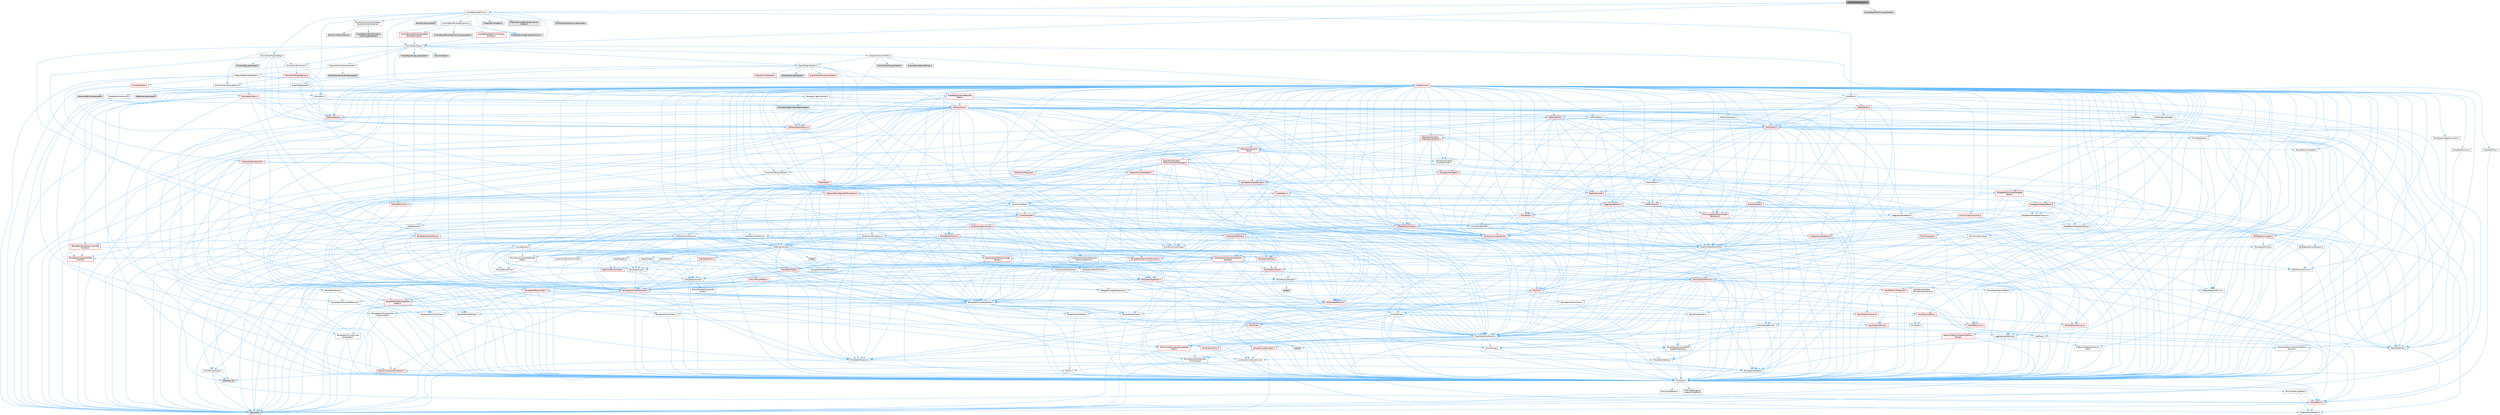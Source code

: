 digraph "SmartObjectRuntime.h"
{
 // INTERACTIVE_SVG=YES
 // LATEX_PDF_SIZE
  bgcolor="transparent";
  edge [fontname=Helvetica,fontsize=10,labelfontname=Helvetica,labelfontsize=10];
  node [fontname=Helvetica,fontsize=10,shape=box,height=0.2,width=0.4];
  Node1 [id="Node000001",label="SmartObjectRuntime.h",height=0.2,width=0.4,color="gray40", fillcolor="grey60", style="filled", fontcolor="black",tooltip=" "];
  Node1 -> Node2 [id="edge1_Node000001_Node000002",color="steelblue1",style="solid",tooltip=" "];
  Node2 [id="Node000002",label="SmartObjectTypes.h",height=0.2,width=0.4,color="grey40", fillcolor="white", style="filled",URL="$d4/d09/SmartObjectTypes_8h.html",tooltip=" "];
  Node2 -> Node3 [id="edge2_Node000002_Node000003",color="steelblue1",style="solid",tooltip=" "];
  Node3 [id="Node000003",label="CollisionShape.h",height=0.2,width=0.4,color="grey60", fillcolor="#E0E0E0", style="filled",tooltip=" "];
  Node2 -> Node4 [id="edge3_Node000002_Node000004",color="steelblue1",style="solid",tooltip=" "];
  Node4 [id="Node000004",label="Containers/ArrayView.h",height=0.2,width=0.4,color="grey40", fillcolor="white", style="filled",URL="$d7/df4/ArrayView_8h.html",tooltip=" "];
  Node4 -> Node5 [id="edge4_Node000004_Node000005",color="steelblue1",style="solid",tooltip=" "];
  Node5 [id="Node000005",label="CoreTypes.h",height=0.2,width=0.4,color="grey40", fillcolor="white", style="filled",URL="$dc/dec/CoreTypes_8h.html",tooltip=" "];
  Node5 -> Node6 [id="edge5_Node000005_Node000006",color="steelblue1",style="solid",tooltip=" "];
  Node6 [id="Node000006",label="HAL/Platform.h",height=0.2,width=0.4,color="red", fillcolor="#FFF0F0", style="filled",URL="$d9/dd0/Platform_8h.html",tooltip=" "];
  Node6 -> Node9 [id="edge6_Node000006_Node000009",color="steelblue1",style="solid",tooltip=" "];
  Node9 [id="Node000009",label="type_traits",height=0.2,width=0.4,color="grey60", fillcolor="#E0E0E0", style="filled",tooltip=" "];
  Node6 -> Node10 [id="edge7_Node000006_Node000010",color="steelblue1",style="solid",tooltip=" "];
  Node10 [id="Node000010",label="PreprocessorHelpers.h",height=0.2,width=0.4,color="grey40", fillcolor="white", style="filled",URL="$db/ddb/PreprocessorHelpers_8h.html",tooltip=" "];
  Node5 -> Node16 [id="edge8_Node000005_Node000016",color="steelblue1",style="solid",tooltip=" "];
  Node16 [id="Node000016",label="ProfilingDebugging\l/UMemoryDefines.h",height=0.2,width=0.4,color="grey40", fillcolor="white", style="filled",URL="$d2/da2/UMemoryDefines_8h.html",tooltip=" "];
  Node5 -> Node17 [id="edge9_Node000005_Node000017",color="steelblue1",style="solid",tooltip=" "];
  Node17 [id="Node000017",label="Misc/CoreMiscDefines.h",height=0.2,width=0.4,color="grey40", fillcolor="white", style="filled",URL="$da/d38/CoreMiscDefines_8h.html",tooltip=" "];
  Node17 -> Node6 [id="edge10_Node000017_Node000006",color="steelblue1",style="solid",tooltip=" "];
  Node17 -> Node10 [id="edge11_Node000017_Node000010",color="steelblue1",style="solid",tooltip=" "];
  Node5 -> Node18 [id="edge12_Node000005_Node000018",color="steelblue1",style="solid",tooltip=" "];
  Node18 [id="Node000018",label="Misc/CoreDefines.h",height=0.2,width=0.4,color="grey40", fillcolor="white", style="filled",URL="$d3/dd2/CoreDefines_8h.html",tooltip=" "];
  Node4 -> Node19 [id="edge13_Node000004_Node000019",color="steelblue1",style="solid",tooltip=" "];
  Node19 [id="Node000019",label="Containers/ContainersFwd.h",height=0.2,width=0.4,color="grey40", fillcolor="white", style="filled",URL="$d4/d0a/ContainersFwd_8h.html",tooltip=" "];
  Node19 -> Node6 [id="edge14_Node000019_Node000006",color="steelblue1",style="solid",tooltip=" "];
  Node19 -> Node5 [id="edge15_Node000019_Node000005",color="steelblue1",style="solid",tooltip=" "];
  Node19 -> Node20 [id="edge16_Node000019_Node000020",color="steelblue1",style="solid",tooltip=" "];
  Node20 [id="Node000020",label="Traits/IsContiguousContainer.h",height=0.2,width=0.4,color="red", fillcolor="#FFF0F0", style="filled",URL="$d5/d3c/IsContiguousContainer_8h.html",tooltip=" "];
  Node20 -> Node5 [id="edge17_Node000020_Node000005",color="steelblue1",style="solid",tooltip=" "];
  Node20 -> Node22 [id="edge18_Node000020_Node000022",color="steelblue1",style="solid",tooltip=" "];
  Node22 [id="Node000022",label="initializer_list",height=0.2,width=0.4,color="grey60", fillcolor="#E0E0E0", style="filled",tooltip=" "];
  Node4 -> Node23 [id="edge19_Node000004_Node000023",color="steelblue1",style="solid",tooltip=" "];
  Node23 [id="Node000023",label="Misc/AssertionMacros.h",height=0.2,width=0.4,color="grey40", fillcolor="white", style="filled",URL="$d0/dfa/AssertionMacros_8h.html",tooltip=" "];
  Node23 -> Node5 [id="edge20_Node000023_Node000005",color="steelblue1",style="solid",tooltip=" "];
  Node23 -> Node6 [id="edge21_Node000023_Node000006",color="steelblue1",style="solid",tooltip=" "];
  Node23 -> Node24 [id="edge22_Node000023_Node000024",color="steelblue1",style="solid",tooltip=" "];
  Node24 [id="Node000024",label="HAL/PlatformMisc.h",height=0.2,width=0.4,color="red", fillcolor="#FFF0F0", style="filled",URL="$d0/df5/PlatformMisc_8h.html",tooltip=" "];
  Node24 -> Node5 [id="edge23_Node000024_Node000005",color="steelblue1",style="solid",tooltip=" "];
  Node23 -> Node10 [id="edge24_Node000023_Node000010",color="steelblue1",style="solid",tooltip=" "];
  Node23 -> Node56 [id="edge25_Node000023_Node000056",color="steelblue1",style="solid",tooltip=" "];
  Node56 [id="Node000056",label="Templates/EnableIf.h",height=0.2,width=0.4,color="grey40", fillcolor="white", style="filled",URL="$d7/d60/EnableIf_8h.html",tooltip=" "];
  Node56 -> Node5 [id="edge26_Node000056_Node000005",color="steelblue1",style="solid",tooltip=" "];
  Node23 -> Node57 [id="edge27_Node000023_Node000057",color="steelblue1",style="solid",tooltip=" "];
  Node57 [id="Node000057",label="Templates/IsArrayOrRefOf\lTypeByPredicate.h",height=0.2,width=0.4,color="grey40", fillcolor="white", style="filled",URL="$d6/da1/IsArrayOrRefOfTypeByPredicate_8h.html",tooltip=" "];
  Node57 -> Node5 [id="edge28_Node000057_Node000005",color="steelblue1",style="solid",tooltip=" "];
  Node23 -> Node58 [id="edge29_Node000023_Node000058",color="steelblue1",style="solid",tooltip=" "];
  Node58 [id="Node000058",label="Templates/IsValidVariadic\lFunctionArg.h",height=0.2,width=0.4,color="grey40", fillcolor="white", style="filled",URL="$d0/dc8/IsValidVariadicFunctionArg_8h.html",tooltip=" "];
  Node58 -> Node5 [id="edge30_Node000058_Node000005",color="steelblue1",style="solid",tooltip=" "];
  Node58 -> Node59 [id="edge31_Node000058_Node000059",color="steelblue1",style="solid",tooltip=" "];
  Node59 [id="Node000059",label="IsEnum.h",height=0.2,width=0.4,color="grey40", fillcolor="white", style="filled",URL="$d4/de5/IsEnum_8h.html",tooltip=" "];
  Node58 -> Node9 [id="edge32_Node000058_Node000009",color="steelblue1",style="solid",tooltip=" "];
  Node23 -> Node60 [id="edge33_Node000023_Node000060",color="steelblue1",style="solid",tooltip=" "];
  Node60 [id="Node000060",label="Traits/IsCharEncodingCompatible\lWith.h",height=0.2,width=0.4,color="red", fillcolor="#FFF0F0", style="filled",URL="$df/dd1/IsCharEncodingCompatibleWith_8h.html",tooltip=" "];
  Node60 -> Node9 [id="edge34_Node000060_Node000009",color="steelblue1",style="solid",tooltip=" "];
  Node23 -> Node62 [id="edge35_Node000023_Node000062",color="steelblue1",style="solid",tooltip=" "];
  Node62 [id="Node000062",label="Misc/VarArgs.h",height=0.2,width=0.4,color="grey40", fillcolor="white", style="filled",URL="$d5/d6f/VarArgs_8h.html",tooltip=" "];
  Node62 -> Node5 [id="edge36_Node000062_Node000005",color="steelblue1",style="solid",tooltip=" "];
  Node23 -> Node63 [id="edge37_Node000023_Node000063",color="steelblue1",style="solid",tooltip=" "];
  Node63 [id="Node000063",label="String/FormatStringSan.h",height=0.2,width=0.4,color="red", fillcolor="#FFF0F0", style="filled",URL="$d3/d8b/FormatStringSan_8h.html",tooltip=" "];
  Node63 -> Node9 [id="edge38_Node000063_Node000009",color="steelblue1",style="solid",tooltip=" "];
  Node63 -> Node5 [id="edge39_Node000063_Node000005",color="steelblue1",style="solid",tooltip=" "];
  Node63 -> Node64 [id="edge40_Node000063_Node000064",color="steelblue1",style="solid",tooltip=" "];
  Node64 [id="Node000064",label="Templates/Requires.h",height=0.2,width=0.4,color="grey40", fillcolor="white", style="filled",URL="$dc/d96/Requires_8h.html",tooltip=" "];
  Node64 -> Node56 [id="edge41_Node000064_Node000056",color="steelblue1",style="solid",tooltip=" "];
  Node64 -> Node9 [id="edge42_Node000064_Node000009",color="steelblue1",style="solid",tooltip=" "];
  Node63 -> Node65 [id="edge43_Node000063_Node000065",color="steelblue1",style="solid",tooltip=" "];
  Node65 [id="Node000065",label="Templates/Identity.h",height=0.2,width=0.4,color="grey40", fillcolor="white", style="filled",URL="$d0/dd5/Identity_8h.html",tooltip=" "];
  Node63 -> Node58 [id="edge44_Node000063_Node000058",color="steelblue1",style="solid",tooltip=" "];
  Node63 -> Node19 [id="edge45_Node000063_Node000019",color="steelblue1",style="solid",tooltip=" "];
  Node23 -> Node69 [id="edge46_Node000023_Node000069",color="steelblue1",style="solid",tooltip=" "];
  Node69 [id="Node000069",label="atomic",height=0.2,width=0.4,color="grey60", fillcolor="#E0E0E0", style="filled",tooltip=" "];
  Node4 -> Node70 [id="edge47_Node000004_Node000070",color="steelblue1",style="solid",tooltip=" "];
  Node70 [id="Node000070",label="Misc/ReverseIterate.h",height=0.2,width=0.4,color="grey40", fillcolor="white", style="filled",URL="$db/de3/ReverseIterate_8h.html",tooltip=" "];
  Node70 -> Node6 [id="edge48_Node000070_Node000006",color="steelblue1",style="solid",tooltip=" "];
  Node70 -> Node71 [id="edge49_Node000070_Node000071",color="steelblue1",style="solid",tooltip=" "];
  Node71 [id="Node000071",label="iterator",height=0.2,width=0.4,color="grey60", fillcolor="#E0E0E0", style="filled",tooltip=" "];
  Node4 -> Node72 [id="edge50_Node000004_Node000072",color="steelblue1",style="solid",tooltip=" "];
  Node72 [id="Node000072",label="Misc/IntrusiveUnsetOptional\lState.h",height=0.2,width=0.4,color="grey40", fillcolor="white", style="filled",URL="$d2/d0a/IntrusiveUnsetOptionalState_8h.html",tooltip=" "];
  Node72 -> Node73 [id="edge51_Node000072_Node000073",color="steelblue1",style="solid",tooltip=" "];
  Node73 [id="Node000073",label="Misc/OptionalFwd.h",height=0.2,width=0.4,color="grey40", fillcolor="white", style="filled",URL="$dc/d50/OptionalFwd_8h.html",tooltip=" "];
  Node4 -> Node74 [id="edge52_Node000004_Node000074",color="steelblue1",style="solid",tooltip=" "];
  Node74 [id="Node000074",label="Templates/Invoke.h",height=0.2,width=0.4,color="grey40", fillcolor="white", style="filled",URL="$d7/deb/Invoke_8h.html",tooltip=" "];
  Node74 -> Node5 [id="edge53_Node000074_Node000005",color="steelblue1",style="solid",tooltip=" "];
  Node74 -> Node75 [id="edge54_Node000074_Node000075",color="steelblue1",style="solid",tooltip=" "];
  Node75 [id="Node000075",label="Traits/MemberFunctionPtr\lOuter.h",height=0.2,width=0.4,color="grey40", fillcolor="white", style="filled",URL="$db/da7/MemberFunctionPtrOuter_8h.html",tooltip=" "];
  Node74 -> Node76 [id="edge55_Node000074_Node000076",color="steelblue1",style="solid",tooltip=" "];
  Node76 [id="Node000076",label="Templates/UnrealTemplate.h",height=0.2,width=0.4,color="red", fillcolor="#FFF0F0", style="filled",URL="$d4/d24/UnrealTemplate_8h.html",tooltip=" "];
  Node76 -> Node5 [id="edge56_Node000076_Node000005",color="steelblue1",style="solid",tooltip=" "];
  Node76 -> Node77 [id="edge57_Node000076_Node000077",color="steelblue1",style="solid",tooltip=" "];
  Node77 [id="Node000077",label="Templates/IsPointer.h",height=0.2,width=0.4,color="grey40", fillcolor="white", style="filled",URL="$d7/d05/IsPointer_8h.html",tooltip=" "];
  Node77 -> Node5 [id="edge58_Node000077_Node000005",color="steelblue1",style="solid",tooltip=" "];
  Node76 -> Node78 [id="edge59_Node000076_Node000078",color="steelblue1",style="solid",tooltip=" "];
  Node78 [id="Node000078",label="HAL/UnrealMemory.h",height=0.2,width=0.4,color="red", fillcolor="#FFF0F0", style="filled",URL="$d9/d96/UnrealMemory_8h.html",tooltip=" "];
  Node78 -> Node5 [id="edge60_Node000078_Node000005",color="steelblue1",style="solid",tooltip=" "];
  Node78 -> Node82 [id="edge61_Node000078_Node000082",color="steelblue1",style="solid",tooltip=" "];
  Node82 [id="Node000082",label="HAL/MemoryBase.h",height=0.2,width=0.4,color="red", fillcolor="#FFF0F0", style="filled",URL="$d6/d9f/MemoryBase_8h.html",tooltip=" "];
  Node82 -> Node5 [id="edge62_Node000082_Node000005",color="steelblue1",style="solid",tooltip=" "];
  Node82 -> Node49 [id="edge63_Node000082_Node000049",color="steelblue1",style="solid",tooltip=" "];
  Node49 [id="Node000049",label="HAL/PlatformAtomics.h",height=0.2,width=0.4,color="red", fillcolor="#FFF0F0", style="filled",URL="$d3/d36/PlatformAtomics_8h.html",tooltip=" "];
  Node49 -> Node5 [id="edge64_Node000049_Node000005",color="steelblue1",style="solid",tooltip=" "];
  Node82 -> Node32 [id="edge65_Node000082_Node000032",color="steelblue1",style="solid",tooltip=" "];
  Node32 [id="Node000032",label="HAL/PlatformCrt.h",height=0.2,width=0.4,color="red", fillcolor="#FFF0F0", style="filled",URL="$d8/d75/PlatformCrt_8h.html",tooltip=" "];
  Node82 -> Node83 [id="edge66_Node000082_Node000083",color="steelblue1",style="solid",tooltip=" "];
  Node83 [id="Node000083",label="Misc/Exec.h",height=0.2,width=0.4,color="grey40", fillcolor="white", style="filled",URL="$de/ddb/Exec_8h.html",tooltip=" "];
  Node83 -> Node5 [id="edge67_Node000083_Node000005",color="steelblue1",style="solid",tooltip=" "];
  Node83 -> Node23 [id="edge68_Node000083_Node000023",color="steelblue1",style="solid",tooltip=" "];
  Node82 -> Node84 [id="edge69_Node000082_Node000084",color="steelblue1",style="solid",tooltip=" "];
  Node84 [id="Node000084",label="Misc/OutputDevice.h",height=0.2,width=0.4,color="grey40", fillcolor="white", style="filled",URL="$d7/d32/OutputDevice_8h.html",tooltip=" "];
  Node84 -> Node28 [id="edge70_Node000084_Node000028",color="steelblue1",style="solid",tooltip=" "];
  Node28 [id="Node000028",label="CoreFwd.h",height=0.2,width=0.4,color="grey40", fillcolor="white", style="filled",URL="$d1/d1e/CoreFwd_8h.html",tooltip=" "];
  Node28 -> Node5 [id="edge71_Node000028_Node000005",color="steelblue1",style="solid",tooltip=" "];
  Node28 -> Node19 [id="edge72_Node000028_Node000019",color="steelblue1",style="solid",tooltip=" "];
  Node28 -> Node29 [id="edge73_Node000028_Node000029",color="steelblue1",style="solid",tooltip=" "];
  Node29 [id="Node000029",label="Math/MathFwd.h",height=0.2,width=0.4,color="grey40", fillcolor="white", style="filled",URL="$d2/d10/MathFwd_8h.html",tooltip=" "];
  Node29 -> Node6 [id="edge74_Node000029_Node000006",color="steelblue1",style="solid",tooltip=" "];
  Node28 -> Node30 [id="edge75_Node000028_Node000030",color="steelblue1",style="solid",tooltip=" "];
  Node30 [id="Node000030",label="UObject/UObjectHierarchy\lFwd.h",height=0.2,width=0.4,color="grey40", fillcolor="white", style="filled",URL="$d3/d13/UObjectHierarchyFwd_8h.html",tooltip=" "];
  Node84 -> Node5 [id="edge76_Node000084_Node000005",color="steelblue1",style="solid",tooltip=" "];
  Node84 -> Node85 [id="edge77_Node000084_Node000085",color="steelblue1",style="solid",tooltip=" "];
  Node85 [id="Node000085",label="Logging/LogVerbosity.h",height=0.2,width=0.4,color="grey40", fillcolor="white", style="filled",URL="$d2/d8f/LogVerbosity_8h.html",tooltip=" "];
  Node85 -> Node5 [id="edge78_Node000085_Node000005",color="steelblue1",style="solid",tooltip=" "];
  Node84 -> Node62 [id="edge79_Node000084_Node000062",color="steelblue1",style="solid",tooltip=" "];
  Node84 -> Node57 [id="edge80_Node000084_Node000057",color="steelblue1",style="solid",tooltip=" "];
  Node84 -> Node58 [id="edge81_Node000084_Node000058",color="steelblue1",style="solid",tooltip=" "];
  Node84 -> Node60 [id="edge82_Node000084_Node000060",color="steelblue1",style="solid",tooltip=" "];
  Node78 -> Node95 [id="edge83_Node000078_Node000095",color="steelblue1",style="solid",tooltip=" "];
  Node95 [id="Node000095",label="HAL/PlatformMemory.h",height=0.2,width=0.4,color="red", fillcolor="#FFF0F0", style="filled",URL="$de/d68/PlatformMemory_8h.html",tooltip=" "];
  Node95 -> Node5 [id="edge84_Node000095_Node000005",color="steelblue1",style="solid",tooltip=" "];
  Node78 -> Node77 [id="edge85_Node000078_Node000077",color="steelblue1",style="solid",tooltip=" "];
  Node76 -> Node100 [id="edge86_Node000076_Node000100",color="steelblue1",style="solid",tooltip=" "];
  Node100 [id="Node000100",label="Templates/UnrealTypeTraits.h",height=0.2,width=0.4,color="grey40", fillcolor="white", style="filled",URL="$d2/d2d/UnrealTypeTraits_8h.html",tooltip=" "];
  Node100 -> Node5 [id="edge87_Node000100_Node000005",color="steelblue1",style="solid",tooltip=" "];
  Node100 -> Node77 [id="edge88_Node000100_Node000077",color="steelblue1",style="solid",tooltip=" "];
  Node100 -> Node23 [id="edge89_Node000100_Node000023",color="steelblue1",style="solid",tooltip=" "];
  Node100 -> Node91 [id="edge90_Node000100_Node000091",color="steelblue1",style="solid",tooltip=" "];
  Node91 [id="Node000091",label="Templates/AndOrNot.h",height=0.2,width=0.4,color="grey40", fillcolor="white", style="filled",URL="$db/d0a/AndOrNot_8h.html",tooltip=" "];
  Node91 -> Node5 [id="edge91_Node000091_Node000005",color="steelblue1",style="solid",tooltip=" "];
  Node100 -> Node56 [id="edge92_Node000100_Node000056",color="steelblue1",style="solid",tooltip=" "];
  Node100 -> Node101 [id="edge93_Node000100_Node000101",color="steelblue1",style="solid",tooltip=" "];
  Node101 [id="Node000101",label="Templates/IsArithmetic.h",height=0.2,width=0.4,color="grey40", fillcolor="white", style="filled",URL="$d2/d5d/IsArithmetic_8h.html",tooltip=" "];
  Node101 -> Node5 [id="edge94_Node000101_Node000005",color="steelblue1",style="solid",tooltip=" "];
  Node100 -> Node59 [id="edge95_Node000100_Node000059",color="steelblue1",style="solid",tooltip=" "];
  Node100 -> Node102 [id="edge96_Node000100_Node000102",color="steelblue1",style="solid",tooltip=" "];
  Node102 [id="Node000102",label="Templates/Models.h",height=0.2,width=0.4,color="grey40", fillcolor="white", style="filled",URL="$d3/d0c/Models_8h.html",tooltip=" "];
  Node102 -> Node65 [id="edge97_Node000102_Node000065",color="steelblue1",style="solid",tooltip=" "];
  Node100 -> Node103 [id="edge98_Node000100_Node000103",color="steelblue1",style="solid",tooltip=" "];
  Node103 [id="Node000103",label="Templates/IsPODType.h",height=0.2,width=0.4,color="grey40", fillcolor="white", style="filled",URL="$d7/db1/IsPODType_8h.html",tooltip=" "];
  Node103 -> Node5 [id="edge99_Node000103_Node000005",color="steelblue1",style="solid",tooltip=" "];
  Node100 -> Node104 [id="edge100_Node000100_Node000104",color="steelblue1",style="solid",tooltip=" "];
  Node104 [id="Node000104",label="Templates/IsUECoreType.h",height=0.2,width=0.4,color="grey40", fillcolor="white", style="filled",URL="$d1/db8/IsUECoreType_8h.html",tooltip=" "];
  Node104 -> Node5 [id="edge101_Node000104_Node000005",color="steelblue1",style="solid",tooltip=" "];
  Node104 -> Node9 [id="edge102_Node000104_Node000009",color="steelblue1",style="solid",tooltip=" "];
  Node100 -> Node92 [id="edge103_Node000100_Node000092",color="steelblue1",style="solid",tooltip=" "];
  Node92 [id="Node000092",label="Templates/IsTriviallyCopy\lConstructible.h",height=0.2,width=0.4,color="grey40", fillcolor="white", style="filled",URL="$d3/d78/IsTriviallyCopyConstructible_8h.html",tooltip=" "];
  Node92 -> Node5 [id="edge104_Node000092_Node000005",color="steelblue1",style="solid",tooltip=" "];
  Node92 -> Node9 [id="edge105_Node000092_Node000009",color="steelblue1",style="solid",tooltip=" "];
  Node76 -> Node105 [id="edge106_Node000076_Node000105",color="steelblue1",style="solid",tooltip=" "];
  Node105 [id="Node000105",label="Templates/RemoveReference.h",height=0.2,width=0.4,color="grey40", fillcolor="white", style="filled",URL="$da/dbe/RemoveReference_8h.html",tooltip=" "];
  Node105 -> Node5 [id="edge107_Node000105_Node000005",color="steelblue1",style="solid",tooltip=" "];
  Node76 -> Node64 [id="edge108_Node000076_Node000064",color="steelblue1",style="solid",tooltip=" "];
  Node76 -> Node106 [id="edge109_Node000076_Node000106",color="steelblue1",style="solid",tooltip=" "];
  Node106 [id="Node000106",label="Templates/TypeCompatible\lBytes.h",height=0.2,width=0.4,color="red", fillcolor="#FFF0F0", style="filled",URL="$df/d0a/TypeCompatibleBytes_8h.html",tooltip=" "];
  Node106 -> Node5 [id="edge110_Node000106_Node000005",color="steelblue1",style="solid",tooltip=" "];
  Node106 -> Node9 [id="edge111_Node000106_Node000009",color="steelblue1",style="solid",tooltip=" "];
  Node76 -> Node65 [id="edge112_Node000076_Node000065",color="steelblue1",style="solid",tooltip=" "];
  Node76 -> Node20 [id="edge113_Node000076_Node000020",color="steelblue1",style="solid",tooltip=" "];
  Node76 -> Node9 [id="edge114_Node000076_Node000009",color="steelblue1",style="solid",tooltip=" "];
  Node74 -> Node9 [id="edge115_Node000074_Node000009",color="steelblue1",style="solid",tooltip=" "];
  Node4 -> Node100 [id="edge116_Node000004_Node000100",color="steelblue1",style="solid",tooltip=" "];
  Node4 -> Node27 [id="edge117_Node000004_Node000027",color="steelblue1",style="solid",tooltip=" "];
  Node27 [id="Node000027",label="Traits/ElementType.h",height=0.2,width=0.4,color="grey40", fillcolor="white", style="filled",URL="$d5/d4f/ElementType_8h.html",tooltip=" "];
  Node27 -> Node6 [id="edge118_Node000027_Node000006",color="steelblue1",style="solid",tooltip=" "];
  Node27 -> Node22 [id="edge119_Node000027_Node000022",color="steelblue1",style="solid",tooltip=" "];
  Node27 -> Node9 [id="edge120_Node000027_Node000009",color="steelblue1",style="solid",tooltip=" "];
  Node4 -> Node108 [id="edge121_Node000004_Node000108",color="steelblue1",style="solid",tooltip=" "];
  Node108 [id="Node000108",label="Containers/Array.h",height=0.2,width=0.4,color="grey40", fillcolor="white", style="filled",URL="$df/dd0/Array_8h.html",tooltip=" "];
  Node108 -> Node5 [id="edge122_Node000108_Node000005",color="steelblue1",style="solid",tooltip=" "];
  Node108 -> Node23 [id="edge123_Node000108_Node000023",color="steelblue1",style="solid",tooltip=" "];
  Node108 -> Node72 [id="edge124_Node000108_Node000072",color="steelblue1",style="solid",tooltip=" "];
  Node108 -> Node70 [id="edge125_Node000108_Node000070",color="steelblue1",style="solid",tooltip=" "];
  Node108 -> Node78 [id="edge126_Node000108_Node000078",color="steelblue1",style="solid",tooltip=" "];
  Node108 -> Node100 [id="edge127_Node000108_Node000100",color="steelblue1",style="solid",tooltip=" "];
  Node108 -> Node76 [id="edge128_Node000108_Node000076",color="steelblue1",style="solid",tooltip=" "];
  Node108 -> Node109 [id="edge129_Node000108_Node000109",color="steelblue1",style="solid",tooltip=" "];
  Node109 [id="Node000109",label="Containers/AllowShrinking.h",height=0.2,width=0.4,color="grey40", fillcolor="white", style="filled",URL="$d7/d1a/AllowShrinking_8h.html",tooltip=" "];
  Node109 -> Node5 [id="edge130_Node000109_Node000005",color="steelblue1",style="solid",tooltip=" "];
  Node108 -> Node110 [id="edge131_Node000108_Node000110",color="steelblue1",style="solid",tooltip=" "];
  Node110 [id="Node000110",label="Containers/ContainerAllocation\lPolicies.h",height=0.2,width=0.4,color="red", fillcolor="#FFF0F0", style="filled",URL="$d7/dff/ContainerAllocationPolicies_8h.html",tooltip=" "];
  Node110 -> Node5 [id="edge132_Node000110_Node000005",color="steelblue1",style="solid",tooltip=" "];
  Node110 -> Node110 [id="edge133_Node000110_Node000110",color="steelblue1",style="solid",tooltip=" "];
  Node110 -> Node112 [id="edge134_Node000110_Node000112",color="steelblue1",style="solid",tooltip=" "];
  Node112 [id="Node000112",label="HAL/PlatformMath.h",height=0.2,width=0.4,color="red", fillcolor="#FFF0F0", style="filled",URL="$dc/d53/PlatformMath_8h.html",tooltip=" "];
  Node112 -> Node5 [id="edge135_Node000112_Node000005",color="steelblue1",style="solid",tooltip=" "];
  Node110 -> Node78 [id="edge136_Node000110_Node000078",color="steelblue1",style="solid",tooltip=" "];
  Node110 -> Node42 [id="edge137_Node000110_Node000042",color="steelblue1",style="solid",tooltip=" "];
  Node42 [id="Node000042",label="Math/NumericLimits.h",height=0.2,width=0.4,color="grey40", fillcolor="white", style="filled",URL="$df/d1b/NumericLimits_8h.html",tooltip=" "];
  Node42 -> Node5 [id="edge138_Node000042_Node000005",color="steelblue1",style="solid",tooltip=" "];
  Node110 -> Node23 [id="edge139_Node000110_Node000023",color="steelblue1",style="solid",tooltip=" "];
  Node110 -> Node121 [id="edge140_Node000110_Node000121",color="steelblue1",style="solid",tooltip=" "];
  Node121 [id="Node000121",label="Templates/MemoryOps.h",height=0.2,width=0.4,color="red", fillcolor="#FFF0F0", style="filled",URL="$db/dea/MemoryOps_8h.html",tooltip=" "];
  Node121 -> Node5 [id="edge141_Node000121_Node000005",color="steelblue1",style="solid",tooltip=" "];
  Node121 -> Node78 [id="edge142_Node000121_Node000078",color="steelblue1",style="solid",tooltip=" "];
  Node121 -> Node93 [id="edge143_Node000121_Node000093",color="steelblue1",style="solid",tooltip=" "];
  Node93 [id="Node000093",label="Templates/IsTriviallyCopy\lAssignable.h",height=0.2,width=0.4,color="grey40", fillcolor="white", style="filled",URL="$d2/df2/IsTriviallyCopyAssignable_8h.html",tooltip=" "];
  Node93 -> Node5 [id="edge144_Node000093_Node000005",color="steelblue1",style="solid",tooltip=" "];
  Node93 -> Node9 [id="edge145_Node000093_Node000009",color="steelblue1",style="solid",tooltip=" "];
  Node121 -> Node92 [id="edge146_Node000121_Node000092",color="steelblue1",style="solid",tooltip=" "];
  Node121 -> Node64 [id="edge147_Node000121_Node000064",color="steelblue1",style="solid",tooltip=" "];
  Node121 -> Node100 [id="edge148_Node000121_Node000100",color="steelblue1",style="solid",tooltip=" "];
  Node121 -> Node9 [id="edge149_Node000121_Node000009",color="steelblue1",style="solid",tooltip=" "];
  Node110 -> Node106 [id="edge150_Node000110_Node000106",color="steelblue1",style="solid",tooltip=" "];
  Node110 -> Node9 [id="edge151_Node000110_Node000009",color="steelblue1",style="solid",tooltip=" "];
  Node108 -> Node122 [id="edge152_Node000108_Node000122",color="steelblue1",style="solid",tooltip=" "];
  Node122 [id="Node000122",label="Containers/ContainerElement\lTypeCompatibility.h",height=0.2,width=0.4,color="grey40", fillcolor="white", style="filled",URL="$df/ddf/ContainerElementTypeCompatibility_8h.html",tooltip=" "];
  Node122 -> Node5 [id="edge153_Node000122_Node000005",color="steelblue1",style="solid",tooltip=" "];
  Node122 -> Node100 [id="edge154_Node000122_Node000100",color="steelblue1",style="solid",tooltip=" "];
  Node108 -> Node123 [id="edge155_Node000108_Node000123",color="steelblue1",style="solid",tooltip=" "];
  Node123 [id="Node000123",label="Serialization/Archive.h",height=0.2,width=0.4,color="red", fillcolor="#FFF0F0", style="filled",URL="$d7/d3b/Archive_8h.html",tooltip=" "];
  Node123 -> Node28 [id="edge156_Node000123_Node000028",color="steelblue1",style="solid",tooltip=" "];
  Node123 -> Node5 [id="edge157_Node000123_Node000005",color="steelblue1",style="solid",tooltip=" "];
  Node123 -> Node124 [id="edge158_Node000123_Node000124",color="steelblue1",style="solid",tooltip=" "];
  Node124 [id="Node000124",label="HAL/PlatformProperties.h",height=0.2,width=0.4,color="red", fillcolor="#FFF0F0", style="filled",URL="$d9/db0/PlatformProperties_8h.html",tooltip=" "];
  Node124 -> Node5 [id="edge159_Node000124_Node000005",color="steelblue1",style="solid",tooltip=" "];
  Node123 -> Node127 [id="edge160_Node000123_Node000127",color="steelblue1",style="solid",tooltip=" "];
  Node127 [id="Node000127",label="Internationalization\l/TextNamespaceFwd.h",height=0.2,width=0.4,color="grey40", fillcolor="white", style="filled",URL="$d8/d97/TextNamespaceFwd_8h.html",tooltip=" "];
  Node127 -> Node5 [id="edge161_Node000127_Node000005",color="steelblue1",style="solid",tooltip=" "];
  Node123 -> Node29 [id="edge162_Node000123_Node000029",color="steelblue1",style="solid",tooltip=" "];
  Node123 -> Node23 [id="edge163_Node000123_Node000023",color="steelblue1",style="solid",tooltip=" "];
  Node123 -> Node128 [id="edge164_Node000123_Node000128",color="steelblue1",style="solid",tooltip=" "];
  Node128 [id="Node000128",label="Misc/EngineVersionBase.h",height=0.2,width=0.4,color="grey40", fillcolor="white", style="filled",URL="$d5/d2b/EngineVersionBase_8h.html",tooltip=" "];
  Node128 -> Node5 [id="edge165_Node000128_Node000005",color="steelblue1",style="solid",tooltip=" "];
  Node123 -> Node62 [id="edge166_Node000123_Node000062",color="steelblue1",style="solid",tooltip=" "];
  Node123 -> Node56 [id="edge167_Node000123_Node000056",color="steelblue1",style="solid",tooltip=" "];
  Node123 -> Node57 [id="edge168_Node000123_Node000057",color="steelblue1",style="solid",tooltip=" "];
  Node123 -> Node131 [id="edge169_Node000123_Node000131",color="steelblue1",style="solid",tooltip=" "];
  Node131 [id="Node000131",label="Templates/IsEnumClass.h",height=0.2,width=0.4,color="grey40", fillcolor="white", style="filled",URL="$d7/d15/IsEnumClass_8h.html",tooltip=" "];
  Node131 -> Node5 [id="edge170_Node000131_Node000005",color="steelblue1",style="solid",tooltip=" "];
  Node131 -> Node91 [id="edge171_Node000131_Node000091",color="steelblue1",style="solid",tooltip=" "];
  Node123 -> Node58 [id="edge172_Node000123_Node000058",color="steelblue1",style="solid",tooltip=" "];
  Node123 -> Node76 [id="edge173_Node000123_Node000076",color="steelblue1",style="solid",tooltip=" "];
  Node123 -> Node60 [id="edge174_Node000123_Node000060",color="steelblue1",style="solid",tooltip=" "];
  Node123 -> Node132 [id="edge175_Node000123_Node000132",color="steelblue1",style="solid",tooltip=" "];
  Node132 [id="Node000132",label="UObject/ObjectVersion.h",height=0.2,width=0.4,color="grey40", fillcolor="white", style="filled",URL="$da/d63/ObjectVersion_8h.html",tooltip=" "];
  Node132 -> Node5 [id="edge176_Node000132_Node000005",color="steelblue1",style="solid",tooltip=" "];
  Node108 -> Node133 [id="edge177_Node000108_Node000133",color="steelblue1",style="solid",tooltip=" "];
  Node133 [id="Node000133",label="Serialization/MemoryImage\lWriter.h",height=0.2,width=0.4,color="red", fillcolor="#FFF0F0", style="filled",URL="$d0/d08/MemoryImageWriter_8h.html",tooltip=" "];
  Node133 -> Node5 [id="edge178_Node000133_Node000005",color="steelblue1",style="solid",tooltip=" "];
  Node108 -> Node147 [id="edge179_Node000108_Node000147",color="steelblue1",style="solid",tooltip=" "];
  Node147 [id="Node000147",label="Algo/Heapify.h",height=0.2,width=0.4,color="grey40", fillcolor="white", style="filled",URL="$d0/d2a/Heapify_8h.html",tooltip=" "];
  Node147 -> Node148 [id="edge180_Node000147_Node000148",color="steelblue1",style="solid",tooltip=" "];
  Node148 [id="Node000148",label="Algo/Impl/BinaryHeap.h",height=0.2,width=0.4,color="red", fillcolor="#FFF0F0", style="filled",URL="$d7/da3/Algo_2Impl_2BinaryHeap_8h.html",tooltip=" "];
  Node148 -> Node74 [id="edge181_Node000148_Node000074",color="steelblue1",style="solid",tooltip=" "];
  Node148 -> Node9 [id="edge182_Node000148_Node000009",color="steelblue1",style="solid",tooltip=" "];
  Node147 -> Node151 [id="edge183_Node000147_Node000151",color="steelblue1",style="solid",tooltip=" "];
  Node151 [id="Node000151",label="Templates/IdentityFunctor.h",height=0.2,width=0.4,color="grey40", fillcolor="white", style="filled",URL="$d7/d2e/IdentityFunctor_8h.html",tooltip=" "];
  Node151 -> Node6 [id="edge184_Node000151_Node000006",color="steelblue1",style="solid",tooltip=" "];
  Node147 -> Node74 [id="edge185_Node000147_Node000074",color="steelblue1",style="solid",tooltip=" "];
  Node147 -> Node152 [id="edge186_Node000147_Node000152",color="steelblue1",style="solid",tooltip=" "];
  Node152 [id="Node000152",label="Templates/Less.h",height=0.2,width=0.4,color="grey40", fillcolor="white", style="filled",URL="$de/dc8/Less_8h.html",tooltip=" "];
  Node152 -> Node5 [id="edge187_Node000152_Node000005",color="steelblue1",style="solid",tooltip=" "];
  Node152 -> Node76 [id="edge188_Node000152_Node000076",color="steelblue1",style="solid",tooltip=" "];
  Node147 -> Node76 [id="edge189_Node000147_Node000076",color="steelblue1",style="solid",tooltip=" "];
  Node108 -> Node153 [id="edge190_Node000108_Node000153",color="steelblue1",style="solid",tooltip=" "];
  Node153 [id="Node000153",label="Algo/HeapSort.h",height=0.2,width=0.4,color="grey40", fillcolor="white", style="filled",URL="$d3/d92/HeapSort_8h.html",tooltip=" "];
  Node153 -> Node148 [id="edge191_Node000153_Node000148",color="steelblue1",style="solid",tooltip=" "];
  Node153 -> Node151 [id="edge192_Node000153_Node000151",color="steelblue1",style="solid",tooltip=" "];
  Node153 -> Node152 [id="edge193_Node000153_Node000152",color="steelblue1",style="solid",tooltip=" "];
  Node153 -> Node76 [id="edge194_Node000153_Node000076",color="steelblue1",style="solid",tooltip=" "];
  Node108 -> Node154 [id="edge195_Node000108_Node000154",color="steelblue1",style="solid",tooltip=" "];
  Node154 [id="Node000154",label="Algo/IsHeap.h",height=0.2,width=0.4,color="grey40", fillcolor="white", style="filled",URL="$de/d32/IsHeap_8h.html",tooltip=" "];
  Node154 -> Node148 [id="edge196_Node000154_Node000148",color="steelblue1",style="solid",tooltip=" "];
  Node154 -> Node151 [id="edge197_Node000154_Node000151",color="steelblue1",style="solid",tooltip=" "];
  Node154 -> Node74 [id="edge198_Node000154_Node000074",color="steelblue1",style="solid",tooltip=" "];
  Node154 -> Node152 [id="edge199_Node000154_Node000152",color="steelblue1",style="solid",tooltip=" "];
  Node154 -> Node76 [id="edge200_Node000154_Node000076",color="steelblue1",style="solid",tooltip=" "];
  Node108 -> Node148 [id="edge201_Node000108_Node000148",color="steelblue1",style="solid",tooltip=" "];
  Node108 -> Node155 [id="edge202_Node000108_Node000155",color="steelblue1",style="solid",tooltip=" "];
  Node155 [id="Node000155",label="Algo/StableSort.h",height=0.2,width=0.4,color="red", fillcolor="#FFF0F0", style="filled",URL="$d7/d3c/StableSort_8h.html",tooltip=" "];
  Node155 -> Node151 [id="edge203_Node000155_Node000151",color="steelblue1",style="solid",tooltip=" "];
  Node155 -> Node74 [id="edge204_Node000155_Node000074",color="steelblue1",style="solid",tooltip=" "];
  Node155 -> Node152 [id="edge205_Node000155_Node000152",color="steelblue1",style="solid",tooltip=" "];
  Node155 -> Node76 [id="edge206_Node000155_Node000076",color="steelblue1",style="solid",tooltip=" "];
  Node108 -> Node158 [id="edge207_Node000108_Node000158",color="steelblue1",style="solid",tooltip=" "];
  Node158 [id="Node000158",label="Concepts/GetTypeHashable.h",height=0.2,width=0.4,color="grey40", fillcolor="white", style="filled",URL="$d3/da2/GetTypeHashable_8h.html",tooltip=" "];
  Node158 -> Node5 [id="edge208_Node000158_Node000005",color="steelblue1",style="solid",tooltip=" "];
  Node158 -> Node138 [id="edge209_Node000158_Node000138",color="steelblue1",style="solid",tooltip=" "];
  Node138 [id="Node000138",label="Templates/TypeHash.h",height=0.2,width=0.4,color="red", fillcolor="#FFF0F0", style="filled",URL="$d1/d62/TypeHash_8h.html",tooltip=" "];
  Node138 -> Node5 [id="edge210_Node000138_Node000005",color="steelblue1",style="solid",tooltip=" "];
  Node138 -> Node64 [id="edge211_Node000138_Node000064",color="steelblue1",style="solid",tooltip=" "];
  Node138 -> Node139 [id="edge212_Node000138_Node000139",color="steelblue1",style="solid",tooltip=" "];
  Node139 [id="Node000139",label="Misc/Crc.h",height=0.2,width=0.4,color="red", fillcolor="#FFF0F0", style="filled",URL="$d4/dd2/Crc_8h.html",tooltip=" "];
  Node139 -> Node5 [id="edge213_Node000139_Node000005",color="steelblue1",style="solid",tooltip=" "];
  Node139 -> Node80 [id="edge214_Node000139_Node000080",color="steelblue1",style="solid",tooltip=" "];
  Node80 [id="Node000080",label="HAL/PlatformString.h",height=0.2,width=0.4,color="red", fillcolor="#FFF0F0", style="filled",URL="$db/db5/PlatformString_8h.html",tooltip=" "];
  Node80 -> Node5 [id="edge215_Node000080_Node000005",color="steelblue1",style="solid",tooltip=" "];
  Node139 -> Node23 [id="edge216_Node000139_Node000023",color="steelblue1",style="solid",tooltip=" "];
  Node139 -> Node140 [id="edge217_Node000139_Node000140",color="steelblue1",style="solid",tooltip=" "];
  Node140 [id="Node000140",label="Misc/CString.h",height=0.2,width=0.4,color="grey40", fillcolor="white", style="filled",URL="$d2/d49/CString_8h.html",tooltip=" "];
  Node140 -> Node5 [id="edge218_Node000140_Node000005",color="steelblue1",style="solid",tooltip=" "];
  Node140 -> Node32 [id="edge219_Node000140_Node000032",color="steelblue1",style="solid",tooltip=" "];
  Node140 -> Node80 [id="edge220_Node000140_Node000080",color="steelblue1",style="solid",tooltip=" "];
  Node140 -> Node23 [id="edge221_Node000140_Node000023",color="steelblue1",style="solid",tooltip=" "];
  Node140 -> Node141 [id="edge222_Node000140_Node000141",color="steelblue1",style="solid",tooltip=" "];
  Node141 [id="Node000141",label="Misc/Char.h",height=0.2,width=0.4,color="red", fillcolor="#FFF0F0", style="filled",URL="$d0/d58/Char_8h.html",tooltip=" "];
  Node141 -> Node5 [id="edge223_Node000141_Node000005",color="steelblue1",style="solid",tooltip=" "];
  Node141 -> Node9 [id="edge224_Node000141_Node000009",color="steelblue1",style="solid",tooltip=" "];
  Node140 -> Node62 [id="edge225_Node000140_Node000062",color="steelblue1",style="solid",tooltip=" "];
  Node140 -> Node57 [id="edge226_Node000140_Node000057",color="steelblue1",style="solid",tooltip=" "];
  Node140 -> Node58 [id="edge227_Node000140_Node000058",color="steelblue1",style="solid",tooltip=" "];
  Node140 -> Node60 [id="edge228_Node000140_Node000060",color="steelblue1",style="solid",tooltip=" "];
  Node139 -> Node141 [id="edge229_Node000139_Node000141",color="steelblue1",style="solid",tooltip=" "];
  Node139 -> Node100 [id="edge230_Node000139_Node000100",color="steelblue1",style="solid",tooltip=" "];
  Node138 -> Node9 [id="edge231_Node000138_Node000009",color="steelblue1",style="solid",tooltip=" "];
  Node108 -> Node151 [id="edge232_Node000108_Node000151",color="steelblue1",style="solid",tooltip=" "];
  Node108 -> Node74 [id="edge233_Node000108_Node000074",color="steelblue1",style="solid",tooltip=" "];
  Node108 -> Node152 [id="edge234_Node000108_Node000152",color="steelblue1",style="solid",tooltip=" "];
  Node108 -> Node159 [id="edge235_Node000108_Node000159",color="steelblue1",style="solid",tooltip=" "];
  Node159 [id="Node000159",label="Templates/LosesQualifiers\lFromTo.h",height=0.2,width=0.4,color="red", fillcolor="#FFF0F0", style="filled",URL="$d2/db3/LosesQualifiersFromTo_8h.html",tooltip=" "];
  Node159 -> Node9 [id="edge236_Node000159_Node000009",color="steelblue1",style="solid",tooltip=" "];
  Node108 -> Node64 [id="edge237_Node000108_Node000064",color="steelblue1",style="solid",tooltip=" "];
  Node108 -> Node160 [id="edge238_Node000108_Node000160",color="steelblue1",style="solid",tooltip=" "];
  Node160 [id="Node000160",label="Templates/Sorting.h",height=0.2,width=0.4,color="red", fillcolor="#FFF0F0", style="filled",URL="$d3/d9e/Sorting_8h.html",tooltip=" "];
  Node160 -> Node5 [id="edge239_Node000160_Node000005",color="steelblue1",style="solid",tooltip=" "];
  Node160 -> Node112 [id="edge240_Node000160_Node000112",color="steelblue1",style="solid",tooltip=" "];
  Node160 -> Node152 [id="edge241_Node000160_Node000152",color="steelblue1",style="solid",tooltip=" "];
  Node108 -> Node164 [id="edge242_Node000108_Node000164",color="steelblue1",style="solid",tooltip=" "];
  Node164 [id="Node000164",label="Templates/AlignmentTemplates.h",height=0.2,width=0.4,color="red", fillcolor="#FFF0F0", style="filled",URL="$dd/d32/AlignmentTemplates_8h.html",tooltip=" "];
  Node164 -> Node5 [id="edge243_Node000164_Node000005",color="steelblue1",style="solid",tooltip=" "];
  Node164 -> Node77 [id="edge244_Node000164_Node000077",color="steelblue1",style="solid",tooltip=" "];
  Node108 -> Node27 [id="edge245_Node000108_Node000027",color="steelblue1",style="solid",tooltip=" "];
  Node108 -> Node118 [id="edge246_Node000108_Node000118",color="steelblue1",style="solid",tooltip=" "];
  Node118 [id="Node000118",label="limits",height=0.2,width=0.4,color="grey60", fillcolor="#E0E0E0", style="filled",tooltip=" "];
  Node108 -> Node9 [id="edge247_Node000108_Node000009",color="steelblue1",style="solid",tooltip=" "];
  Node4 -> Node163 [id="edge248_Node000004_Node000163",color="steelblue1",style="solid",tooltip=" "];
  Node163 [id="Node000163",label="Math/UnrealMathUtility.h",height=0.2,width=0.4,color="grey40", fillcolor="white", style="filled",URL="$db/db8/UnrealMathUtility_8h.html",tooltip=" "];
  Node163 -> Node5 [id="edge249_Node000163_Node000005",color="steelblue1",style="solid",tooltip=" "];
  Node163 -> Node23 [id="edge250_Node000163_Node000023",color="steelblue1",style="solid",tooltip=" "];
  Node163 -> Node112 [id="edge251_Node000163_Node000112",color="steelblue1",style="solid",tooltip=" "];
  Node163 -> Node29 [id="edge252_Node000163_Node000029",color="steelblue1",style="solid",tooltip=" "];
  Node163 -> Node65 [id="edge253_Node000163_Node000065",color="steelblue1",style="solid",tooltip=" "];
  Node163 -> Node64 [id="edge254_Node000163_Node000064",color="steelblue1",style="solid",tooltip=" "];
  Node4 -> Node9 [id="edge255_Node000004_Node000009",color="steelblue1",style="solid",tooltip=" "];
  Node2 -> Node165 [id="edge256_Node000002_Node000165",color="steelblue1",style="solid",tooltip=" "];
  Node165 [id="Node000165",label="Engine/ActorInstanceHandle.h",height=0.2,width=0.4,color="grey40", fillcolor="white", style="filled",URL="$df/d4b/ActorInstanceHandle_8h.html",tooltip=" "];
  Node165 -> Node166 [id="edge257_Node000165_Node000166",color="steelblue1",style="solid",tooltip=" "];
  Node166 [id="Node000166",label="UObject/WeakInterfacePtr.h",height=0.2,width=0.4,color="grey40", fillcolor="white", style="filled",URL="$da/d4e/WeakInterfacePtr_8h.html",tooltip=" "];
  Node166 -> Node167 [id="edge258_Node000166_Node000167",color="steelblue1",style="solid",tooltip=" "];
  Node167 [id="Node000167",label="CoreMinimal.h",height=0.2,width=0.4,color="red", fillcolor="#FFF0F0", style="filled",URL="$d7/d67/CoreMinimal_8h.html",tooltip=" "];
  Node167 -> Node5 [id="edge259_Node000167_Node000005",color="steelblue1",style="solid",tooltip=" "];
  Node167 -> Node28 [id="edge260_Node000167_Node000028",color="steelblue1",style="solid",tooltip=" "];
  Node167 -> Node30 [id="edge261_Node000167_Node000030",color="steelblue1",style="solid",tooltip=" "];
  Node167 -> Node19 [id="edge262_Node000167_Node000019",color="steelblue1",style="solid",tooltip=" "];
  Node167 -> Node62 [id="edge263_Node000167_Node000062",color="steelblue1",style="solid",tooltip=" "];
  Node167 -> Node85 [id="edge264_Node000167_Node000085",color="steelblue1",style="solid",tooltip=" "];
  Node167 -> Node84 [id="edge265_Node000167_Node000084",color="steelblue1",style="solid",tooltip=" "];
  Node167 -> Node32 [id="edge266_Node000167_Node000032",color="steelblue1",style="solid",tooltip=" "];
  Node167 -> Node24 [id="edge267_Node000167_Node000024",color="steelblue1",style="solid",tooltip=" "];
  Node167 -> Node23 [id="edge268_Node000167_Node000023",color="steelblue1",style="solid",tooltip=" "];
  Node167 -> Node77 [id="edge269_Node000167_Node000077",color="steelblue1",style="solid",tooltip=" "];
  Node167 -> Node95 [id="edge270_Node000167_Node000095",color="steelblue1",style="solid",tooltip=" "];
  Node167 -> Node49 [id="edge271_Node000167_Node000049",color="steelblue1",style="solid",tooltip=" "];
  Node167 -> Node83 [id="edge272_Node000167_Node000083",color="steelblue1",style="solid",tooltip=" "];
  Node167 -> Node82 [id="edge273_Node000167_Node000082",color="steelblue1",style="solid",tooltip=" "];
  Node167 -> Node78 [id="edge274_Node000167_Node000078",color="steelblue1",style="solid",tooltip=" "];
  Node167 -> Node101 [id="edge275_Node000167_Node000101",color="steelblue1",style="solid",tooltip=" "];
  Node167 -> Node91 [id="edge276_Node000167_Node000091",color="steelblue1",style="solid",tooltip=" "];
  Node167 -> Node103 [id="edge277_Node000167_Node000103",color="steelblue1",style="solid",tooltip=" "];
  Node167 -> Node104 [id="edge278_Node000167_Node000104",color="steelblue1",style="solid",tooltip=" "];
  Node167 -> Node92 [id="edge279_Node000167_Node000092",color="steelblue1",style="solid",tooltip=" "];
  Node167 -> Node100 [id="edge280_Node000167_Node000100",color="steelblue1",style="solid",tooltip=" "];
  Node167 -> Node56 [id="edge281_Node000167_Node000056",color="steelblue1",style="solid",tooltip=" "];
  Node167 -> Node105 [id="edge282_Node000167_Node000105",color="steelblue1",style="solid",tooltip=" "];
  Node167 -> Node168 [id="edge283_Node000167_Node000168",color="steelblue1",style="solid",tooltip=" "];
  Node168 [id="Node000168",label="Templates/IntegralConstant.h",height=0.2,width=0.4,color="grey40", fillcolor="white", style="filled",URL="$db/d1b/IntegralConstant_8h.html",tooltip=" "];
  Node168 -> Node5 [id="edge284_Node000168_Node000005",color="steelblue1",style="solid",tooltip=" "];
  Node167 -> Node169 [id="edge285_Node000167_Node000169",color="steelblue1",style="solid",tooltip=" "];
  Node169 [id="Node000169",label="Templates/IsClass.h",height=0.2,width=0.4,color="grey40", fillcolor="white", style="filled",URL="$db/dcb/IsClass_8h.html",tooltip=" "];
  Node169 -> Node5 [id="edge286_Node000169_Node000005",color="steelblue1",style="solid",tooltip=" "];
  Node167 -> Node106 [id="edge287_Node000167_Node000106",color="steelblue1",style="solid",tooltip=" "];
  Node167 -> Node20 [id="edge288_Node000167_Node000020",color="steelblue1",style="solid",tooltip=" "];
  Node167 -> Node76 [id="edge289_Node000167_Node000076",color="steelblue1",style="solid",tooltip=" "];
  Node167 -> Node42 [id="edge290_Node000167_Node000042",color="steelblue1",style="solid",tooltip=" "];
  Node167 -> Node112 [id="edge291_Node000167_Node000112",color="steelblue1",style="solid",tooltip=" "];
  Node167 -> Node93 [id="edge292_Node000167_Node000093",color="steelblue1",style="solid",tooltip=" "];
  Node167 -> Node121 [id="edge293_Node000167_Node000121",color="steelblue1",style="solid",tooltip=" "];
  Node167 -> Node110 [id="edge294_Node000167_Node000110",color="steelblue1",style="solid",tooltip=" "];
  Node167 -> Node131 [id="edge295_Node000167_Node000131",color="steelblue1",style="solid",tooltip=" "];
  Node167 -> Node124 [id="edge296_Node000167_Node000124",color="steelblue1",style="solid",tooltip=" "];
  Node167 -> Node128 [id="edge297_Node000167_Node000128",color="steelblue1",style="solid",tooltip=" "];
  Node167 -> Node127 [id="edge298_Node000167_Node000127",color="steelblue1",style="solid",tooltip=" "];
  Node167 -> Node123 [id="edge299_Node000167_Node000123",color="steelblue1",style="solid",tooltip=" "];
  Node167 -> Node152 [id="edge300_Node000167_Node000152",color="steelblue1",style="solid",tooltip=" "];
  Node167 -> Node160 [id="edge301_Node000167_Node000160",color="steelblue1",style="solid",tooltip=" "];
  Node167 -> Node141 [id="edge302_Node000167_Node000141",color="steelblue1",style="solid",tooltip=" "];
  Node167 -> Node170 [id="edge303_Node000167_Node000170",color="steelblue1",style="solid",tooltip=" "];
  Node170 [id="Node000170",label="GenericPlatform/GenericPlatform\lStricmp.h",height=0.2,width=0.4,color="grey40", fillcolor="white", style="filled",URL="$d2/d86/GenericPlatformStricmp_8h.html",tooltip=" "];
  Node170 -> Node5 [id="edge304_Node000170_Node000005",color="steelblue1",style="solid",tooltip=" "];
  Node167 -> Node171 [id="edge305_Node000167_Node000171",color="steelblue1",style="solid",tooltip=" "];
  Node171 [id="Node000171",label="GenericPlatform/GenericPlatform\lString.h",height=0.2,width=0.4,color="red", fillcolor="#FFF0F0", style="filled",URL="$dd/d20/GenericPlatformString_8h.html",tooltip=" "];
  Node171 -> Node5 [id="edge306_Node000171_Node000005",color="steelblue1",style="solid",tooltip=" "];
  Node171 -> Node170 [id="edge307_Node000171_Node000170",color="steelblue1",style="solid",tooltip=" "];
  Node171 -> Node56 [id="edge308_Node000171_Node000056",color="steelblue1",style="solid",tooltip=" "];
  Node171 -> Node60 [id="edge309_Node000171_Node000060",color="steelblue1",style="solid",tooltip=" "];
  Node171 -> Node9 [id="edge310_Node000171_Node000009",color="steelblue1",style="solid",tooltip=" "];
  Node167 -> Node80 [id="edge311_Node000167_Node000080",color="steelblue1",style="solid",tooltip=" "];
  Node167 -> Node140 [id="edge312_Node000167_Node000140",color="steelblue1",style="solid",tooltip=" "];
  Node167 -> Node139 [id="edge313_Node000167_Node000139",color="steelblue1",style="solid",tooltip=" "];
  Node167 -> Node163 [id="edge314_Node000167_Node000163",color="steelblue1",style="solid",tooltip=" "];
  Node167 -> Node174 [id="edge315_Node000167_Node000174",color="steelblue1",style="solid",tooltip=" "];
  Node174 [id="Node000174",label="Containers/UnrealString.h",height=0.2,width=0.4,color="red", fillcolor="#FFF0F0", style="filled",URL="$d5/dba/UnrealString_8h.html",tooltip=" "];
  Node167 -> Node108 [id="edge316_Node000167_Node000108",color="steelblue1",style="solid",tooltip=" "];
  Node167 -> Node178 [id="edge317_Node000167_Node000178",color="steelblue1",style="solid",tooltip=" "];
  Node178 [id="Node000178",label="Misc/FrameNumber.h",height=0.2,width=0.4,color="grey40", fillcolor="white", style="filled",URL="$dd/dbd/FrameNumber_8h.html",tooltip=" "];
  Node178 -> Node5 [id="edge318_Node000178_Node000005",color="steelblue1",style="solid",tooltip=" "];
  Node178 -> Node42 [id="edge319_Node000178_Node000042",color="steelblue1",style="solid",tooltip=" "];
  Node178 -> Node163 [id="edge320_Node000178_Node000163",color="steelblue1",style="solid",tooltip=" "];
  Node178 -> Node56 [id="edge321_Node000178_Node000056",color="steelblue1",style="solid",tooltip=" "];
  Node178 -> Node100 [id="edge322_Node000178_Node000100",color="steelblue1",style="solid",tooltip=" "];
  Node167 -> Node179 [id="edge323_Node000167_Node000179",color="steelblue1",style="solid",tooltip=" "];
  Node179 [id="Node000179",label="Misc/Timespan.h",height=0.2,width=0.4,color="red", fillcolor="#FFF0F0", style="filled",URL="$da/dd9/Timespan_8h.html",tooltip=" "];
  Node179 -> Node5 [id="edge324_Node000179_Node000005",color="steelblue1",style="solid",tooltip=" "];
  Node179 -> Node163 [id="edge325_Node000179_Node000163",color="steelblue1",style="solid",tooltip=" "];
  Node179 -> Node23 [id="edge326_Node000179_Node000023",color="steelblue1",style="solid",tooltip=" "];
  Node167 -> Node181 [id="edge327_Node000167_Node000181",color="steelblue1",style="solid",tooltip=" "];
  Node181 [id="Node000181",label="Containers/StringConv.h",height=0.2,width=0.4,color="grey40", fillcolor="white", style="filled",URL="$d3/ddf/StringConv_8h.html",tooltip=" "];
  Node181 -> Node5 [id="edge328_Node000181_Node000005",color="steelblue1",style="solid",tooltip=" "];
  Node181 -> Node23 [id="edge329_Node000181_Node000023",color="steelblue1",style="solid",tooltip=" "];
  Node181 -> Node110 [id="edge330_Node000181_Node000110",color="steelblue1",style="solid",tooltip=" "];
  Node181 -> Node108 [id="edge331_Node000181_Node000108",color="steelblue1",style="solid",tooltip=" "];
  Node181 -> Node140 [id="edge332_Node000181_Node000140",color="steelblue1",style="solid",tooltip=" "];
  Node181 -> Node182 [id="edge333_Node000181_Node000182",color="steelblue1",style="solid",tooltip=" "];
  Node182 [id="Node000182",label="Templates/IsArray.h",height=0.2,width=0.4,color="grey40", fillcolor="white", style="filled",URL="$d8/d8d/IsArray_8h.html",tooltip=" "];
  Node182 -> Node5 [id="edge334_Node000182_Node000005",color="steelblue1",style="solid",tooltip=" "];
  Node181 -> Node76 [id="edge335_Node000181_Node000076",color="steelblue1",style="solid",tooltip=" "];
  Node181 -> Node100 [id="edge336_Node000181_Node000100",color="steelblue1",style="solid",tooltip=" "];
  Node181 -> Node27 [id="edge337_Node000181_Node000027",color="steelblue1",style="solid",tooltip=" "];
  Node181 -> Node60 [id="edge338_Node000181_Node000060",color="steelblue1",style="solid",tooltip=" "];
  Node181 -> Node20 [id="edge339_Node000181_Node000020",color="steelblue1",style="solid",tooltip=" "];
  Node181 -> Node9 [id="edge340_Node000181_Node000009",color="steelblue1",style="solid",tooltip=" "];
  Node167 -> Node183 [id="edge341_Node000167_Node000183",color="steelblue1",style="solid",tooltip=" "];
  Node183 [id="Node000183",label="UObject/UnrealNames.h",height=0.2,width=0.4,color="red", fillcolor="#FFF0F0", style="filled",URL="$d8/db1/UnrealNames_8h.html",tooltip=" "];
  Node183 -> Node5 [id="edge342_Node000183_Node000005",color="steelblue1",style="solid",tooltip=" "];
  Node167 -> Node185 [id="edge343_Node000167_Node000185",color="steelblue1",style="solid",tooltip=" "];
  Node185 [id="Node000185",label="UObject/NameTypes.h",height=0.2,width=0.4,color="red", fillcolor="#FFF0F0", style="filled",URL="$d6/d35/NameTypes_8h.html",tooltip=" "];
  Node185 -> Node5 [id="edge344_Node000185_Node000005",color="steelblue1",style="solid",tooltip=" "];
  Node185 -> Node23 [id="edge345_Node000185_Node000023",color="steelblue1",style="solid",tooltip=" "];
  Node185 -> Node78 [id="edge346_Node000185_Node000078",color="steelblue1",style="solid",tooltip=" "];
  Node185 -> Node100 [id="edge347_Node000185_Node000100",color="steelblue1",style="solid",tooltip=" "];
  Node185 -> Node76 [id="edge348_Node000185_Node000076",color="steelblue1",style="solid",tooltip=" "];
  Node185 -> Node174 [id="edge349_Node000185_Node000174",color="steelblue1",style="solid",tooltip=" "];
  Node185 -> Node181 [id="edge350_Node000185_Node000181",color="steelblue1",style="solid",tooltip=" "];
  Node185 -> Node183 [id="edge351_Node000185_Node000183",color="steelblue1",style="solid",tooltip=" "];
  Node185 -> Node72 [id="edge352_Node000185_Node000072",color="steelblue1",style="solid",tooltip=" "];
  Node167 -> Node192 [id="edge353_Node000167_Node000192",color="steelblue1",style="solid",tooltip=" "];
  Node192 [id="Node000192",label="Misc/Parse.h",height=0.2,width=0.4,color="red", fillcolor="#FFF0F0", style="filled",URL="$dc/d71/Parse_8h.html",tooltip=" "];
  Node192 -> Node174 [id="edge354_Node000192_Node000174",color="steelblue1",style="solid",tooltip=" "];
  Node192 -> Node5 [id="edge355_Node000192_Node000005",color="steelblue1",style="solid",tooltip=" "];
  Node192 -> Node32 [id="edge356_Node000192_Node000032",color="steelblue1",style="solid",tooltip=" "];
  Node192 -> Node44 [id="edge357_Node000192_Node000044",color="steelblue1",style="solid",tooltip=" "];
  Node44 [id="Node000044",label="Misc/EnumClassFlags.h",height=0.2,width=0.4,color="grey40", fillcolor="white", style="filled",URL="$d8/de7/EnumClassFlags_8h.html",tooltip=" "];
  Node192 -> Node193 [id="edge358_Node000192_Node000193",color="steelblue1",style="solid",tooltip=" "];
  Node193 [id="Node000193",label="Templates/Function.h",height=0.2,width=0.4,color="red", fillcolor="#FFF0F0", style="filled",URL="$df/df5/Function_8h.html",tooltip=" "];
  Node193 -> Node5 [id="edge359_Node000193_Node000005",color="steelblue1",style="solid",tooltip=" "];
  Node193 -> Node23 [id="edge360_Node000193_Node000023",color="steelblue1",style="solid",tooltip=" "];
  Node193 -> Node72 [id="edge361_Node000193_Node000072",color="steelblue1",style="solid",tooltip=" "];
  Node193 -> Node78 [id="edge362_Node000193_Node000078",color="steelblue1",style="solid",tooltip=" "];
  Node193 -> Node100 [id="edge363_Node000193_Node000100",color="steelblue1",style="solid",tooltip=" "];
  Node193 -> Node74 [id="edge364_Node000193_Node000074",color="steelblue1",style="solid",tooltip=" "];
  Node193 -> Node76 [id="edge365_Node000193_Node000076",color="steelblue1",style="solid",tooltip=" "];
  Node193 -> Node64 [id="edge366_Node000193_Node000064",color="steelblue1",style="solid",tooltip=" "];
  Node193 -> Node163 [id="edge367_Node000193_Node000163",color="steelblue1",style="solid",tooltip=" "];
  Node193 -> Node9 [id="edge368_Node000193_Node000009",color="steelblue1",style="solid",tooltip=" "];
  Node167 -> Node164 [id="edge369_Node000167_Node000164",color="steelblue1",style="solid",tooltip=" "];
  Node167 -> Node195 [id="edge370_Node000167_Node000195",color="steelblue1",style="solid",tooltip=" "];
  Node195 [id="Node000195",label="Misc/StructBuilder.h",height=0.2,width=0.4,color="grey40", fillcolor="white", style="filled",URL="$d9/db3/StructBuilder_8h.html",tooltip=" "];
  Node195 -> Node5 [id="edge371_Node000195_Node000005",color="steelblue1",style="solid",tooltip=" "];
  Node195 -> Node163 [id="edge372_Node000195_Node000163",color="steelblue1",style="solid",tooltip=" "];
  Node195 -> Node164 [id="edge373_Node000195_Node000164",color="steelblue1",style="solid",tooltip=" "];
  Node167 -> Node114 [id="edge374_Node000167_Node000114",color="steelblue1",style="solid",tooltip=" "];
  Node114 [id="Node000114",label="Templates/Decay.h",height=0.2,width=0.4,color="grey40", fillcolor="white", style="filled",URL="$dd/d0f/Decay_8h.html",tooltip=" "];
  Node114 -> Node5 [id="edge375_Node000114_Node000005",color="steelblue1",style="solid",tooltip=" "];
  Node114 -> Node105 [id="edge376_Node000114_Node000105",color="steelblue1",style="solid",tooltip=" "];
  Node114 -> Node9 [id="edge377_Node000114_Node000009",color="steelblue1",style="solid",tooltip=" "];
  Node167 -> Node196 [id="edge378_Node000167_Node000196",color="steelblue1",style="solid",tooltip=" "];
  Node196 [id="Node000196",label="Templates/PointerIsConvertible\lFromTo.h",height=0.2,width=0.4,color="red", fillcolor="#FFF0F0", style="filled",URL="$d6/d65/PointerIsConvertibleFromTo_8h.html",tooltip=" "];
  Node196 -> Node5 [id="edge379_Node000196_Node000005",color="steelblue1",style="solid",tooltip=" "];
  Node196 -> Node159 [id="edge380_Node000196_Node000159",color="steelblue1",style="solid",tooltip=" "];
  Node196 -> Node9 [id="edge381_Node000196_Node000009",color="steelblue1",style="solid",tooltip=" "];
  Node167 -> Node74 [id="edge382_Node000167_Node000074",color="steelblue1",style="solid",tooltip=" "];
  Node167 -> Node193 [id="edge383_Node000167_Node000193",color="steelblue1",style="solid",tooltip=" "];
  Node167 -> Node138 [id="edge384_Node000167_Node000138",color="steelblue1",style="solid",tooltip=" "];
  Node167 -> Node197 [id="edge385_Node000167_Node000197",color="steelblue1",style="solid",tooltip=" "];
  Node197 [id="Node000197",label="Containers/ScriptArray.h",height=0.2,width=0.4,color="grey40", fillcolor="white", style="filled",URL="$dc/daf/ScriptArray_8h.html",tooltip=" "];
  Node197 -> Node5 [id="edge386_Node000197_Node000005",color="steelblue1",style="solid",tooltip=" "];
  Node197 -> Node23 [id="edge387_Node000197_Node000023",color="steelblue1",style="solid",tooltip=" "];
  Node197 -> Node78 [id="edge388_Node000197_Node000078",color="steelblue1",style="solid",tooltip=" "];
  Node197 -> Node109 [id="edge389_Node000197_Node000109",color="steelblue1",style="solid",tooltip=" "];
  Node197 -> Node110 [id="edge390_Node000197_Node000110",color="steelblue1",style="solid",tooltip=" "];
  Node197 -> Node108 [id="edge391_Node000197_Node000108",color="steelblue1",style="solid",tooltip=" "];
  Node197 -> Node22 [id="edge392_Node000197_Node000022",color="steelblue1",style="solid",tooltip=" "];
  Node167 -> Node198 [id="edge393_Node000167_Node000198",color="steelblue1",style="solid",tooltip=" "];
  Node198 [id="Node000198",label="Containers/BitArray.h",height=0.2,width=0.4,color="red", fillcolor="#FFF0F0", style="filled",URL="$d1/de4/BitArray_8h.html",tooltip=" "];
  Node198 -> Node110 [id="edge394_Node000198_Node000110",color="steelblue1",style="solid",tooltip=" "];
  Node198 -> Node5 [id="edge395_Node000198_Node000005",color="steelblue1",style="solid",tooltip=" "];
  Node198 -> Node49 [id="edge396_Node000198_Node000049",color="steelblue1",style="solid",tooltip=" "];
  Node198 -> Node78 [id="edge397_Node000198_Node000078",color="steelblue1",style="solid",tooltip=" "];
  Node198 -> Node163 [id="edge398_Node000198_Node000163",color="steelblue1",style="solid",tooltip=" "];
  Node198 -> Node23 [id="edge399_Node000198_Node000023",color="steelblue1",style="solid",tooltip=" "];
  Node198 -> Node44 [id="edge400_Node000198_Node000044",color="steelblue1",style="solid",tooltip=" "];
  Node198 -> Node123 [id="edge401_Node000198_Node000123",color="steelblue1",style="solid",tooltip=" "];
  Node198 -> Node133 [id="edge402_Node000198_Node000133",color="steelblue1",style="solid",tooltip=" "];
  Node198 -> Node56 [id="edge403_Node000198_Node000056",color="steelblue1",style="solid",tooltip=" "];
  Node198 -> Node74 [id="edge404_Node000198_Node000074",color="steelblue1",style="solid",tooltip=" "];
  Node198 -> Node76 [id="edge405_Node000198_Node000076",color="steelblue1",style="solid",tooltip=" "];
  Node198 -> Node100 [id="edge406_Node000198_Node000100",color="steelblue1",style="solid",tooltip=" "];
  Node167 -> Node199 [id="edge407_Node000167_Node000199",color="steelblue1",style="solid",tooltip=" "];
  Node199 [id="Node000199",label="Containers/SparseArray.h",height=0.2,width=0.4,color="red", fillcolor="#FFF0F0", style="filled",URL="$d5/dbf/SparseArray_8h.html",tooltip=" "];
  Node199 -> Node5 [id="edge408_Node000199_Node000005",color="steelblue1",style="solid",tooltip=" "];
  Node199 -> Node23 [id="edge409_Node000199_Node000023",color="steelblue1",style="solid",tooltip=" "];
  Node199 -> Node78 [id="edge410_Node000199_Node000078",color="steelblue1",style="solid",tooltip=" "];
  Node199 -> Node100 [id="edge411_Node000199_Node000100",color="steelblue1",style="solid",tooltip=" "];
  Node199 -> Node76 [id="edge412_Node000199_Node000076",color="steelblue1",style="solid",tooltip=" "];
  Node199 -> Node110 [id="edge413_Node000199_Node000110",color="steelblue1",style="solid",tooltip=" "];
  Node199 -> Node152 [id="edge414_Node000199_Node000152",color="steelblue1",style="solid",tooltip=" "];
  Node199 -> Node108 [id="edge415_Node000199_Node000108",color="steelblue1",style="solid",tooltip=" "];
  Node199 -> Node163 [id="edge416_Node000199_Node000163",color="steelblue1",style="solid",tooltip=" "];
  Node199 -> Node197 [id="edge417_Node000199_Node000197",color="steelblue1",style="solid",tooltip=" "];
  Node199 -> Node198 [id="edge418_Node000199_Node000198",color="steelblue1",style="solid",tooltip=" "];
  Node199 -> Node133 [id="edge419_Node000199_Node000133",color="steelblue1",style="solid",tooltip=" "];
  Node199 -> Node174 [id="edge420_Node000199_Node000174",color="steelblue1",style="solid",tooltip=" "];
  Node199 -> Node72 [id="edge421_Node000199_Node000072",color="steelblue1",style="solid",tooltip=" "];
  Node167 -> Node215 [id="edge422_Node000167_Node000215",color="steelblue1",style="solid",tooltip=" "];
  Node215 [id="Node000215",label="Containers/Set.h",height=0.2,width=0.4,color="red", fillcolor="#FFF0F0", style="filled",URL="$d4/d45/Set_8h.html",tooltip=" "];
  Node215 -> Node110 [id="edge423_Node000215_Node000110",color="steelblue1",style="solid",tooltip=" "];
  Node215 -> Node122 [id="edge424_Node000215_Node000122",color="steelblue1",style="solid",tooltip=" "];
  Node215 -> Node199 [id="edge425_Node000215_Node000199",color="steelblue1",style="solid",tooltip=" "];
  Node215 -> Node19 [id="edge426_Node000215_Node000019",color="steelblue1",style="solid",tooltip=" "];
  Node215 -> Node163 [id="edge427_Node000215_Node000163",color="steelblue1",style="solid",tooltip=" "];
  Node215 -> Node23 [id="edge428_Node000215_Node000023",color="steelblue1",style="solid",tooltip=" "];
  Node215 -> Node195 [id="edge429_Node000215_Node000195",color="steelblue1",style="solid",tooltip=" "];
  Node215 -> Node133 [id="edge430_Node000215_Node000133",color="steelblue1",style="solid",tooltip=" "];
  Node215 -> Node193 [id="edge431_Node000215_Node000193",color="steelblue1",style="solid",tooltip=" "];
  Node215 -> Node160 [id="edge432_Node000215_Node000160",color="steelblue1",style="solid",tooltip=" "];
  Node215 -> Node138 [id="edge433_Node000215_Node000138",color="steelblue1",style="solid",tooltip=" "];
  Node215 -> Node76 [id="edge434_Node000215_Node000076",color="steelblue1",style="solid",tooltip=" "];
  Node215 -> Node22 [id="edge435_Node000215_Node000022",color="steelblue1",style="solid",tooltip=" "];
  Node215 -> Node9 [id="edge436_Node000215_Node000009",color="steelblue1",style="solid",tooltip=" "];
  Node167 -> Node218 [id="edge437_Node000167_Node000218",color="steelblue1",style="solid",tooltip=" "];
  Node218 [id="Node000218",label="Algo/Reverse.h",height=0.2,width=0.4,color="grey40", fillcolor="white", style="filled",URL="$d5/d93/Reverse_8h.html",tooltip=" "];
  Node218 -> Node5 [id="edge438_Node000218_Node000005",color="steelblue1",style="solid",tooltip=" "];
  Node218 -> Node76 [id="edge439_Node000218_Node000076",color="steelblue1",style="solid",tooltip=" "];
  Node167 -> Node219 [id="edge440_Node000167_Node000219",color="steelblue1",style="solid",tooltip=" "];
  Node219 [id="Node000219",label="Containers/Map.h",height=0.2,width=0.4,color="grey40", fillcolor="white", style="filled",URL="$df/d79/Map_8h.html",tooltip=" "];
  Node219 -> Node5 [id="edge441_Node000219_Node000005",color="steelblue1",style="solid",tooltip=" "];
  Node219 -> Node218 [id="edge442_Node000219_Node000218",color="steelblue1",style="solid",tooltip=" "];
  Node219 -> Node122 [id="edge443_Node000219_Node000122",color="steelblue1",style="solid",tooltip=" "];
  Node219 -> Node215 [id="edge444_Node000219_Node000215",color="steelblue1",style="solid",tooltip=" "];
  Node219 -> Node174 [id="edge445_Node000219_Node000174",color="steelblue1",style="solid",tooltip=" "];
  Node219 -> Node23 [id="edge446_Node000219_Node000023",color="steelblue1",style="solid",tooltip=" "];
  Node219 -> Node195 [id="edge447_Node000219_Node000195",color="steelblue1",style="solid",tooltip=" "];
  Node219 -> Node193 [id="edge448_Node000219_Node000193",color="steelblue1",style="solid",tooltip=" "];
  Node219 -> Node160 [id="edge449_Node000219_Node000160",color="steelblue1",style="solid",tooltip=" "];
  Node219 -> Node220 [id="edge450_Node000219_Node000220",color="steelblue1",style="solid",tooltip=" "];
  Node220 [id="Node000220",label="Templates/Tuple.h",height=0.2,width=0.4,color="red", fillcolor="#FFF0F0", style="filled",URL="$d2/d4f/Tuple_8h.html",tooltip=" "];
  Node220 -> Node5 [id="edge451_Node000220_Node000005",color="steelblue1",style="solid",tooltip=" "];
  Node220 -> Node76 [id="edge452_Node000220_Node000076",color="steelblue1",style="solid",tooltip=" "];
  Node220 -> Node221 [id="edge453_Node000220_Node000221",color="steelblue1",style="solid",tooltip=" "];
  Node221 [id="Node000221",label="Delegates/IntegerSequence.h",height=0.2,width=0.4,color="grey40", fillcolor="white", style="filled",URL="$d2/dcc/IntegerSequence_8h.html",tooltip=" "];
  Node221 -> Node5 [id="edge454_Node000221_Node000005",color="steelblue1",style="solid",tooltip=" "];
  Node220 -> Node74 [id="edge455_Node000220_Node000074",color="steelblue1",style="solid",tooltip=" "];
  Node220 -> Node64 [id="edge456_Node000220_Node000064",color="steelblue1",style="solid",tooltip=" "];
  Node220 -> Node138 [id="edge457_Node000220_Node000138",color="steelblue1",style="solid",tooltip=" "];
  Node220 -> Node9 [id="edge458_Node000220_Node000009",color="steelblue1",style="solid",tooltip=" "];
  Node219 -> Node76 [id="edge459_Node000219_Node000076",color="steelblue1",style="solid",tooltip=" "];
  Node219 -> Node100 [id="edge460_Node000219_Node000100",color="steelblue1",style="solid",tooltip=" "];
  Node219 -> Node9 [id="edge461_Node000219_Node000009",color="steelblue1",style="solid",tooltip=" "];
  Node167 -> Node223 [id="edge462_Node000167_Node000223",color="steelblue1",style="solid",tooltip=" "];
  Node223 [id="Node000223",label="Math/IntPoint.h",height=0.2,width=0.4,color="red", fillcolor="#FFF0F0", style="filled",URL="$d3/df7/IntPoint_8h.html",tooltip=" "];
  Node223 -> Node5 [id="edge463_Node000223_Node000005",color="steelblue1",style="solid",tooltip=" "];
  Node223 -> Node23 [id="edge464_Node000223_Node000023",color="steelblue1",style="solid",tooltip=" "];
  Node223 -> Node192 [id="edge465_Node000223_Node000192",color="steelblue1",style="solid",tooltip=" "];
  Node223 -> Node29 [id="edge466_Node000223_Node000029",color="steelblue1",style="solid",tooltip=" "];
  Node223 -> Node163 [id="edge467_Node000223_Node000163",color="steelblue1",style="solid",tooltip=" "];
  Node223 -> Node174 [id="edge468_Node000223_Node000174",color="steelblue1",style="solid",tooltip=" "];
  Node223 -> Node138 [id="edge469_Node000223_Node000138",color="steelblue1",style="solid",tooltip=" "];
  Node223 -> Node224 [id="edge470_Node000223_Node000224",color="steelblue1",style="solid",tooltip=" "];
  Node224 [id="Node000224",label="Misc/LargeWorldCoordinates\lSerializer.h",height=0.2,width=0.4,color="red", fillcolor="#FFF0F0", style="filled",URL="$d7/df9/LargeWorldCoordinatesSerializer_8h.html",tooltip=" "];
  Node224 -> Node185 [id="edge471_Node000224_Node000185",color="steelblue1",style="solid",tooltip=" "];
  Node224 -> Node132 [id="edge472_Node000224_Node000132",color="steelblue1",style="solid",tooltip=" "];
  Node167 -> Node225 [id="edge473_Node000167_Node000225",color="steelblue1",style="solid",tooltip=" "];
  Node225 [id="Node000225",label="Math/IntVector.h",height=0.2,width=0.4,color="red", fillcolor="#FFF0F0", style="filled",URL="$d7/d44/IntVector_8h.html",tooltip=" "];
  Node225 -> Node5 [id="edge474_Node000225_Node000005",color="steelblue1",style="solid",tooltip=" "];
  Node225 -> Node139 [id="edge475_Node000225_Node000139",color="steelblue1",style="solid",tooltip=" "];
  Node225 -> Node192 [id="edge476_Node000225_Node000192",color="steelblue1",style="solid",tooltip=" "];
  Node225 -> Node29 [id="edge477_Node000225_Node000029",color="steelblue1",style="solid",tooltip=" "];
  Node225 -> Node163 [id="edge478_Node000225_Node000163",color="steelblue1",style="solid",tooltip=" "];
  Node225 -> Node174 [id="edge479_Node000225_Node000174",color="steelblue1",style="solid",tooltip=" "];
  Node225 -> Node224 [id="edge480_Node000225_Node000224",color="steelblue1",style="solid",tooltip=" "];
  Node167 -> Node226 [id="edge481_Node000167_Node000226",color="steelblue1",style="solid",tooltip=" "];
  Node226 [id="Node000226",label="Logging/LogCategory.h",height=0.2,width=0.4,color="grey40", fillcolor="white", style="filled",URL="$d9/d36/LogCategory_8h.html",tooltip=" "];
  Node226 -> Node5 [id="edge482_Node000226_Node000005",color="steelblue1",style="solid",tooltip=" "];
  Node226 -> Node85 [id="edge483_Node000226_Node000085",color="steelblue1",style="solid",tooltip=" "];
  Node226 -> Node185 [id="edge484_Node000226_Node000185",color="steelblue1",style="solid",tooltip=" "];
  Node167 -> Node227 [id="edge485_Node000167_Node000227",color="steelblue1",style="solid",tooltip=" "];
  Node227 [id="Node000227",label="Logging/LogMacros.h",height=0.2,width=0.4,color="red", fillcolor="#FFF0F0", style="filled",URL="$d0/d16/LogMacros_8h.html",tooltip=" "];
  Node227 -> Node174 [id="edge486_Node000227_Node000174",color="steelblue1",style="solid",tooltip=" "];
  Node227 -> Node5 [id="edge487_Node000227_Node000005",color="steelblue1",style="solid",tooltip=" "];
  Node227 -> Node10 [id="edge488_Node000227_Node000010",color="steelblue1",style="solid",tooltip=" "];
  Node227 -> Node226 [id="edge489_Node000227_Node000226",color="steelblue1",style="solid",tooltip=" "];
  Node227 -> Node85 [id="edge490_Node000227_Node000085",color="steelblue1",style="solid",tooltip=" "];
  Node227 -> Node23 [id="edge491_Node000227_Node000023",color="steelblue1",style="solid",tooltip=" "];
  Node227 -> Node62 [id="edge492_Node000227_Node000062",color="steelblue1",style="solid",tooltip=" "];
  Node227 -> Node63 [id="edge493_Node000227_Node000063",color="steelblue1",style="solid",tooltip=" "];
  Node227 -> Node56 [id="edge494_Node000227_Node000056",color="steelblue1",style="solid",tooltip=" "];
  Node227 -> Node57 [id="edge495_Node000227_Node000057",color="steelblue1",style="solid",tooltip=" "];
  Node227 -> Node58 [id="edge496_Node000227_Node000058",color="steelblue1",style="solid",tooltip=" "];
  Node227 -> Node60 [id="edge497_Node000227_Node000060",color="steelblue1",style="solid",tooltip=" "];
  Node227 -> Node9 [id="edge498_Node000227_Node000009",color="steelblue1",style="solid",tooltip=" "];
  Node167 -> Node230 [id="edge499_Node000167_Node000230",color="steelblue1",style="solid",tooltip=" "];
  Node230 [id="Node000230",label="Math/Vector2D.h",height=0.2,width=0.4,color="red", fillcolor="#FFF0F0", style="filled",URL="$d3/db0/Vector2D_8h.html",tooltip=" "];
  Node230 -> Node5 [id="edge500_Node000230_Node000005",color="steelblue1",style="solid",tooltip=" "];
  Node230 -> Node29 [id="edge501_Node000230_Node000029",color="steelblue1",style="solid",tooltip=" "];
  Node230 -> Node23 [id="edge502_Node000230_Node000023",color="steelblue1",style="solid",tooltip=" "];
  Node230 -> Node139 [id="edge503_Node000230_Node000139",color="steelblue1",style="solid",tooltip=" "];
  Node230 -> Node163 [id="edge504_Node000230_Node000163",color="steelblue1",style="solid",tooltip=" "];
  Node230 -> Node174 [id="edge505_Node000230_Node000174",color="steelblue1",style="solid",tooltip=" "];
  Node230 -> Node192 [id="edge506_Node000230_Node000192",color="steelblue1",style="solid",tooltip=" "];
  Node230 -> Node224 [id="edge507_Node000230_Node000224",color="steelblue1",style="solid",tooltip=" "];
  Node230 -> Node223 [id="edge508_Node000230_Node000223",color="steelblue1",style="solid",tooltip=" "];
  Node230 -> Node227 [id="edge509_Node000230_Node000227",color="steelblue1",style="solid",tooltip=" "];
  Node230 -> Node9 [id="edge510_Node000230_Node000009",color="steelblue1",style="solid",tooltip=" "];
  Node167 -> Node234 [id="edge511_Node000167_Node000234",color="steelblue1",style="solid",tooltip=" "];
  Node234 [id="Node000234",label="Math/IntRect.h",height=0.2,width=0.4,color="grey40", fillcolor="white", style="filled",URL="$d7/d53/IntRect_8h.html",tooltip=" "];
  Node234 -> Node5 [id="edge512_Node000234_Node000005",color="steelblue1",style="solid",tooltip=" "];
  Node234 -> Node29 [id="edge513_Node000234_Node000029",color="steelblue1",style="solid",tooltip=" "];
  Node234 -> Node163 [id="edge514_Node000234_Node000163",color="steelblue1",style="solid",tooltip=" "];
  Node234 -> Node174 [id="edge515_Node000234_Node000174",color="steelblue1",style="solid",tooltip=" "];
  Node234 -> Node223 [id="edge516_Node000234_Node000223",color="steelblue1",style="solid",tooltip=" "];
  Node234 -> Node230 [id="edge517_Node000234_Node000230",color="steelblue1",style="solid",tooltip=" "];
  Node167 -> Node235 [id="edge518_Node000167_Node000235",color="steelblue1",style="solid",tooltip=" "];
  Node235 [id="Node000235",label="Misc/ByteSwap.h",height=0.2,width=0.4,color="grey40", fillcolor="white", style="filled",URL="$dc/dd7/ByteSwap_8h.html",tooltip=" "];
  Node235 -> Node5 [id="edge519_Node000235_Node000005",color="steelblue1",style="solid",tooltip=" "];
  Node235 -> Node32 [id="edge520_Node000235_Node000032",color="steelblue1",style="solid",tooltip=" "];
  Node167 -> Node137 [id="edge521_Node000167_Node000137",color="steelblue1",style="solid",tooltip=" "];
  Node137 [id="Node000137",label="Containers/EnumAsByte.h",height=0.2,width=0.4,color="grey40", fillcolor="white", style="filled",URL="$d6/d9a/EnumAsByte_8h.html",tooltip=" "];
  Node137 -> Node5 [id="edge522_Node000137_Node000005",color="steelblue1",style="solid",tooltip=" "];
  Node137 -> Node103 [id="edge523_Node000137_Node000103",color="steelblue1",style="solid",tooltip=" "];
  Node137 -> Node138 [id="edge524_Node000137_Node000138",color="steelblue1",style="solid",tooltip=" "];
  Node167 -> Node236 [id="edge525_Node000167_Node000236",color="steelblue1",style="solid",tooltip=" "];
  Node236 [id="Node000236",label="HAL/PlatformTLS.h",height=0.2,width=0.4,color="red", fillcolor="#FFF0F0", style="filled",URL="$d0/def/PlatformTLS_8h.html",tooltip=" "];
  Node236 -> Node5 [id="edge526_Node000236_Node000005",color="steelblue1",style="solid",tooltip=" "];
  Node167 -> Node239 [id="edge527_Node000167_Node000239",color="steelblue1",style="solid",tooltip=" "];
  Node239 [id="Node000239",label="CoreGlobals.h",height=0.2,width=0.4,color="red", fillcolor="#FFF0F0", style="filled",URL="$d5/d8c/CoreGlobals_8h.html",tooltip=" "];
  Node239 -> Node174 [id="edge528_Node000239_Node000174",color="steelblue1",style="solid",tooltip=" "];
  Node239 -> Node5 [id="edge529_Node000239_Node000005",color="steelblue1",style="solid",tooltip=" "];
  Node239 -> Node236 [id="edge530_Node000239_Node000236",color="steelblue1",style="solid",tooltip=" "];
  Node239 -> Node227 [id="edge531_Node000239_Node000227",color="steelblue1",style="solid",tooltip=" "];
  Node239 -> Node44 [id="edge532_Node000239_Node000044",color="steelblue1",style="solid",tooltip=" "];
  Node239 -> Node84 [id="edge533_Node000239_Node000084",color="steelblue1",style="solid",tooltip=" "];
  Node239 -> Node185 [id="edge534_Node000239_Node000185",color="steelblue1",style="solid",tooltip=" "];
  Node239 -> Node69 [id="edge535_Node000239_Node000069",color="steelblue1",style="solid",tooltip=" "];
  Node167 -> Node240 [id="edge536_Node000167_Node000240",color="steelblue1",style="solid",tooltip=" "];
  Node240 [id="Node000240",label="Templates/SharedPointer.h",height=0.2,width=0.4,color="red", fillcolor="#FFF0F0", style="filled",URL="$d2/d17/SharedPointer_8h.html",tooltip=" "];
  Node240 -> Node5 [id="edge537_Node000240_Node000005",color="steelblue1",style="solid",tooltip=" "];
  Node240 -> Node72 [id="edge538_Node000240_Node000072",color="steelblue1",style="solid",tooltip=" "];
  Node240 -> Node196 [id="edge539_Node000240_Node000196",color="steelblue1",style="solid",tooltip=" "];
  Node240 -> Node23 [id="edge540_Node000240_Node000023",color="steelblue1",style="solid",tooltip=" "];
  Node240 -> Node78 [id="edge541_Node000240_Node000078",color="steelblue1",style="solid",tooltip=" "];
  Node240 -> Node108 [id="edge542_Node000240_Node000108",color="steelblue1",style="solid",tooltip=" "];
  Node240 -> Node219 [id="edge543_Node000240_Node000219",color="steelblue1",style="solid",tooltip=" "];
  Node240 -> Node239 [id="edge544_Node000240_Node000239",color="steelblue1",style="solid",tooltip=" "];
  Node167 -> Node245 [id="edge545_Node000167_Node000245",color="steelblue1",style="solid",tooltip=" "];
  Node245 [id="Node000245",label="Internationalization\l/CulturePointer.h",height=0.2,width=0.4,color="grey40", fillcolor="white", style="filled",URL="$d6/dbe/CulturePointer_8h.html",tooltip=" "];
  Node245 -> Node5 [id="edge546_Node000245_Node000005",color="steelblue1",style="solid",tooltip=" "];
  Node245 -> Node240 [id="edge547_Node000245_Node000240",color="steelblue1",style="solid",tooltip=" "];
  Node167 -> Node246 [id="edge548_Node000167_Node000246",color="steelblue1",style="solid",tooltip=" "];
  Node246 [id="Node000246",label="UObject/WeakObjectPtrTemplates.h",height=0.2,width=0.4,color="red", fillcolor="#FFF0F0", style="filled",URL="$d8/d3b/WeakObjectPtrTemplates_8h.html",tooltip=" "];
  Node246 -> Node5 [id="edge549_Node000246_Node000005",color="steelblue1",style="solid",tooltip=" "];
  Node246 -> Node159 [id="edge550_Node000246_Node000159",color="steelblue1",style="solid",tooltip=" "];
  Node246 -> Node64 [id="edge551_Node000246_Node000064",color="steelblue1",style="solid",tooltip=" "];
  Node246 -> Node219 [id="edge552_Node000246_Node000219",color="steelblue1",style="solid",tooltip=" "];
  Node246 -> Node9 [id="edge553_Node000246_Node000009",color="steelblue1",style="solid",tooltip=" "];
  Node167 -> Node249 [id="edge554_Node000167_Node000249",color="steelblue1",style="solid",tooltip=" "];
  Node249 [id="Node000249",label="Delegates/DelegateSettings.h",height=0.2,width=0.4,color="grey40", fillcolor="white", style="filled",URL="$d0/d97/DelegateSettings_8h.html",tooltip=" "];
  Node249 -> Node5 [id="edge555_Node000249_Node000005",color="steelblue1",style="solid",tooltip=" "];
  Node167 -> Node250 [id="edge556_Node000167_Node000250",color="steelblue1",style="solid",tooltip=" "];
  Node250 [id="Node000250",label="Delegates/IDelegateInstance.h",height=0.2,width=0.4,color="grey40", fillcolor="white", style="filled",URL="$d2/d10/IDelegateInstance_8h.html",tooltip=" "];
  Node250 -> Node5 [id="edge557_Node000250_Node000005",color="steelblue1",style="solid",tooltip=" "];
  Node250 -> Node138 [id="edge558_Node000250_Node000138",color="steelblue1",style="solid",tooltip=" "];
  Node250 -> Node185 [id="edge559_Node000250_Node000185",color="steelblue1",style="solid",tooltip=" "];
  Node250 -> Node249 [id="edge560_Node000250_Node000249",color="steelblue1",style="solid",tooltip=" "];
  Node167 -> Node251 [id="edge561_Node000167_Node000251",color="steelblue1",style="solid",tooltip=" "];
  Node251 [id="Node000251",label="Delegates/DelegateBase.h",height=0.2,width=0.4,color="red", fillcolor="#FFF0F0", style="filled",URL="$da/d67/DelegateBase_8h.html",tooltip=" "];
  Node251 -> Node5 [id="edge562_Node000251_Node000005",color="steelblue1",style="solid",tooltip=" "];
  Node251 -> Node110 [id="edge563_Node000251_Node000110",color="steelblue1",style="solid",tooltip=" "];
  Node251 -> Node163 [id="edge564_Node000251_Node000163",color="steelblue1",style="solid",tooltip=" "];
  Node251 -> Node185 [id="edge565_Node000251_Node000185",color="steelblue1",style="solid",tooltip=" "];
  Node251 -> Node249 [id="edge566_Node000251_Node000249",color="steelblue1",style="solid",tooltip=" "];
  Node251 -> Node250 [id="edge567_Node000251_Node000250",color="steelblue1",style="solid",tooltip=" "];
  Node167 -> Node259 [id="edge568_Node000167_Node000259",color="steelblue1",style="solid",tooltip=" "];
  Node259 [id="Node000259",label="Delegates/MulticastDelegate\lBase.h",height=0.2,width=0.4,color="red", fillcolor="#FFF0F0", style="filled",URL="$db/d16/MulticastDelegateBase_8h.html",tooltip=" "];
  Node259 -> Node5 [id="edge569_Node000259_Node000005",color="steelblue1",style="solid",tooltip=" "];
  Node259 -> Node110 [id="edge570_Node000259_Node000110",color="steelblue1",style="solid",tooltip=" "];
  Node259 -> Node108 [id="edge571_Node000259_Node000108",color="steelblue1",style="solid",tooltip=" "];
  Node259 -> Node163 [id="edge572_Node000259_Node000163",color="steelblue1",style="solid",tooltip=" "];
  Node259 -> Node250 [id="edge573_Node000259_Node000250",color="steelblue1",style="solid",tooltip=" "];
  Node259 -> Node251 [id="edge574_Node000259_Node000251",color="steelblue1",style="solid",tooltip=" "];
  Node167 -> Node221 [id="edge575_Node000167_Node000221",color="steelblue1",style="solid",tooltip=" "];
  Node167 -> Node220 [id="edge576_Node000167_Node000220",color="steelblue1",style="solid",tooltip=" "];
  Node167 -> Node260 [id="edge577_Node000167_Node000260",color="steelblue1",style="solid",tooltip=" "];
  Node260 [id="Node000260",label="UObject/ScriptDelegates.h",height=0.2,width=0.4,color="red", fillcolor="#FFF0F0", style="filled",URL="$de/d81/ScriptDelegates_8h.html",tooltip=" "];
  Node260 -> Node108 [id="edge578_Node000260_Node000108",color="steelblue1",style="solid",tooltip=" "];
  Node260 -> Node110 [id="edge579_Node000260_Node000110",color="steelblue1",style="solid",tooltip=" "];
  Node260 -> Node174 [id="edge580_Node000260_Node000174",color="steelblue1",style="solid",tooltip=" "];
  Node260 -> Node23 [id="edge581_Node000260_Node000023",color="steelblue1",style="solid",tooltip=" "];
  Node260 -> Node240 [id="edge582_Node000260_Node000240",color="steelblue1",style="solid",tooltip=" "];
  Node260 -> Node138 [id="edge583_Node000260_Node000138",color="steelblue1",style="solid",tooltip=" "];
  Node260 -> Node100 [id="edge584_Node000260_Node000100",color="steelblue1",style="solid",tooltip=" "];
  Node260 -> Node185 [id="edge585_Node000260_Node000185",color="steelblue1",style="solid",tooltip=" "];
  Node167 -> Node262 [id="edge586_Node000167_Node000262",color="steelblue1",style="solid",tooltip=" "];
  Node262 [id="Node000262",label="Delegates/Delegate.h",height=0.2,width=0.4,color="red", fillcolor="#FFF0F0", style="filled",URL="$d4/d80/Delegate_8h.html",tooltip=" "];
  Node262 -> Node5 [id="edge587_Node000262_Node000005",color="steelblue1",style="solid",tooltip=" "];
  Node262 -> Node23 [id="edge588_Node000262_Node000023",color="steelblue1",style="solid",tooltip=" "];
  Node262 -> Node185 [id="edge589_Node000262_Node000185",color="steelblue1",style="solid",tooltip=" "];
  Node262 -> Node240 [id="edge590_Node000262_Node000240",color="steelblue1",style="solid",tooltip=" "];
  Node262 -> Node246 [id="edge591_Node000262_Node000246",color="steelblue1",style="solid",tooltip=" "];
  Node262 -> Node259 [id="edge592_Node000262_Node000259",color="steelblue1",style="solid",tooltip=" "];
  Node262 -> Node221 [id="edge593_Node000262_Node000221",color="steelblue1",style="solid",tooltip=" "];
  Node167 -> Node267 [id="edge594_Node000167_Node000267",color="steelblue1",style="solid",tooltip=" "];
  Node267 [id="Node000267",label="Internationalization\l/TextLocalizationManager.h",height=0.2,width=0.4,color="red", fillcolor="#FFF0F0", style="filled",URL="$d5/d2e/TextLocalizationManager_8h.html",tooltip=" "];
  Node267 -> Node108 [id="edge595_Node000267_Node000108",color="steelblue1",style="solid",tooltip=" "];
  Node267 -> Node4 [id="edge596_Node000267_Node000004",color="steelblue1",style="solid",tooltip=" "];
  Node267 -> Node110 [id="edge597_Node000267_Node000110",color="steelblue1",style="solid",tooltip=" "];
  Node267 -> Node219 [id="edge598_Node000267_Node000219",color="steelblue1",style="solid",tooltip=" "];
  Node267 -> Node215 [id="edge599_Node000267_Node000215",color="steelblue1",style="solid",tooltip=" "];
  Node267 -> Node174 [id="edge600_Node000267_Node000174",color="steelblue1",style="solid",tooltip=" "];
  Node267 -> Node5 [id="edge601_Node000267_Node000005",color="steelblue1",style="solid",tooltip=" "];
  Node267 -> Node262 [id="edge602_Node000267_Node000262",color="steelblue1",style="solid",tooltip=" "];
  Node267 -> Node139 [id="edge603_Node000267_Node000139",color="steelblue1",style="solid",tooltip=" "];
  Node267 -> Node44 [id="edge604_Node000267_Node000044",color="steelblue1",style="solid",tooltip=" "];
  Node267 -> Node193 [id="edge605_Node000267_Node000193",color="steelblue1",style="solid",tooltip=" "];
  Node267 -> Node240 [id="edge606_Node000267_Node000240",color="steelblue1",style="solid",tooltip=" "];
  Node267 -> Node69 [id="edge607_Node000267_Node000069",color="steelblue1",style="solid",tooltip=" "];
  Node167 -> Node208 [id="edge608_Node000167_Node000208",color="steelblue1",style="solid",tooltip=" "];
  Node208 [id="Node000208",label="Misc/Optional.h",height=0.2,width=0.4,color="grey40", fillcolor="white", style="filled",URL="$d2/dae/Optional_8h.html",tooltip=" "];
  Node208 -> Node5 [id="edge609_Node000208_Node000005",color="steelblue1",style="solid",tooltip=" "];
  Node208 -> Node23 [id="edge610_Node000208_Node000023",color="steelblue1",style="solid",tooltip=" "];
  Node208 -> Node72 [id="edge611_Node000208_Node000072",color="steelblue1",style="solid",tooltip=" "];
  Node208 -> Node73 [id="edge612_Node000208_Node000073",color="steelblue1",style="solid",tooltip=" "];
  Node208 -> Node121 [id="edge613_Node000208_Node000121",color="steelblue1",style="solid",tooltip=" "];
  Node208 -> Node76 [id="edge614_Node000208_Node000076",color="steelblue1",style="solid",tooltip=" "];
  Node208 -> Node123 [id="edge615_Node000208_Node000123",color="steelblue1",style="solid",tooltip=" "];
  Node167 -> Node182 [id="edge616_Node000167_Node000182",color="steelblue1",style="solid",tooltip=" "];
  Node167 -> Node213 [id="edge617_Node000167_Node000213",color="steelblue1",style="solid",tooltip=" "];
  Node213 [id="Node000213",label="Templates/RemoveExtent.h",height=0.2,width=0.4,color="grey40", fillcolor="white", style="filled",URL="$dc/de9/RemoveExtent_8h.html",tooltip=" "];
  Node213 -> Node5 [id="edge618_Node000213_Node000005",color="steelblue1",style="solid",tooltip=" "];
  Node167 -> Node212 [id="edge619_Node000167_Node000212",color="steelblue1",style="solid",tooltip=" "];
  Node212 [id="Node000212",label="Templates/UniquePtr.h",height=0.2,width=0.4,color="red", fillcolor="#FFF0F0", style="filled",URL="$de/d1a/UniquePtr_8h.html",tooltip=" "];
  Node212 -> Node5 [id="edge620_Node000212_Node000005",color="steelblue1",style="solid",tooltip=" "];
  Node212 -> Node76 [id="edge621_Node000212_Node000076",color="steelblue1",style="solid",tooltip=" "];
  Node212 -> Node182 [id="edge622_Node000212_Node000182",color="steelblue1",style="solid",tooltip=" "];
  Node212 -> Node213 [id="edge623_Node000212_Node000213",color="steelblue1",style="solid",tooltip=" "];
  Node212 -> Node64 [id="edge624_Node000212_Node000064",color="steelblue1",style="solid",tooltip=" "];
  Node212 -> Node9 [id="edge625_Node000212_Node000009",color="steelblue1",style="solid",tooltip=" "];
  Node167 -> Node274 [id="edge626_Node000167_Node000274",color="steelblue1",style="solid",tooltip=" "];
  Node274 [id="Node000274",label="Internationalization\l/Text.h",height=0.2,width=0.4,color="red", fillcolor="#FFF0F0", style="filled",URL="$d6/d35/Text_8h.html",tooltip=" "];
  Node274 -> Node5 [id="edge627_Node000274_Node000005",color="steelblue1",style="solid",tooltip=" "];
  Node274 -> Node49 [id="edge628_Node000274_Node000049",color="steelblue1",style="solid",tooltip=" "];
  Node274 -> Node23 [id="edge629_Node000274_Node000023",color="steelblue1",style="solid",tooltip=" "];
  Node274 -> Node44 [id="edge630_Node000274_Node000044",color="steelblue1",style="solid",tooltip=" "];
  Node274 -> Node100 [id="edge631_Node000274_Node000100",color="steelblue1",style="solid",tooltip=" "];
  Node274 -> Node108 [id="edge632_Node000274_Node000108",color="steelblue1",style="solid",tooltip=" "];
  Node274 -> Node174 [id="edge633_Node000274_Node000174",color="steelblue1",style="solid",tooltip=" "];
  Node274 -> Node137 [id="edge634_Node000274_Node000137",color="steelblue1",style="solid",tooltip=" "];
  Node274 -> Node240 [id="edge635_Node000274_Node000240",color="steelblue1",style="solid",tooltip=" "];
  Node274 -> Node245 [id="edge636_Node000274_Node000245",color="steelblue1",style="solid",tooltip=" "];
  Node274 -> Node267 [id="edge637_Node000274_Node000267",color="steelblue1",style="solid",tooltip=" "];
  Node274 -> Node208 [id="edge638_Node000274_Node000208",color="steelblue1",style="solid",tooltip=" "];
  Node274 -> Node212 [id="edge639_Node000274_Node000212",color="steelblue1",style="solid",tooltip=" "];
  Node274 -> Node64 [id="edge640_Node000274_Node000064",color="steelblue1",style="solid",tooltip=" "];
  Node274 -> Node9 [id="edge641_Node000274_Node000009",color="steelblue1",style="solid",tooltip=" "];
  Node167 -> Node211 [id="edge642_Node000167_Node000211",color="steelblue1",style="solid",tooltip=" "];
  Node211 [id="Node000211",label="Templates/UniqueObj.h",height=0.2,width=0.4,color="grey40", fillcolor="white", style="filled",URL="$da/d95/UniqueObj_8h.html",tooltip=" "];
  Node211 -> Node5 [id="edge643_Node000211_Node000005",color="steelblue1",style="solid",tooltip=" "];
  Node211 -> Node212 [id="edge644_Node000211_Node000212",color="steelblue1",style="solid",tooltip=" "];
  Node167 -> Node280 [id="edge645_Node000167_Node000280",color="steelblue1",style="solid",tooltip=" "];
  Node280 [id="Node000280",label="Internationalization\l/Internationalization.h",height=0.2,width=0.4,color="red", fillcolor="#FFF0F0", style="filled",URL="$da/de4/Internationalization_8h.html",tooltip=" "];
  Node280 -> Node108 [id="edge646_Node000280_Node000108",color="steelblue1",style="solid",tooltip=" "];
  Node280 -> Node174 [id="edge647_Node000280_Node000174",color="steelblue1",style="solid",tooltip=" "];
  Node280 -> Node5 [id="edge648_Node000280_Node000005",color="steelblue1",style="solid",tooltip=" "];
  Node280 -> Node262 [id="edge649_Node000280_Node000262",color="steelblue1",style="solid",tooltip=" "];
  Node280 -> Node245 [id="edge650_Node000280_Node000245",color="steelblue1",style="solid",tooltip=" "];
  Node280 -> Node274 [id="edge651_Node000280_Node000274",color="steelblue1",style="solid",tooltip=" "];
  Node280 -> Node240 [id="edge652_Node000280_Node000240",color="steelblue1",style="solid",tooltip=" "];
  Node280 -> Node220 [id="edge653_Node000280_Node000220",color="steelblue1",style="solid",tooltip=" "];
  Node280 -> Node211 [id="edge654_Node000280_Node000211",color="steelblue1",style="solid",tooltip=" "];
  Node280 -> Node185 [id="edge655_Node000280_Node000185",color="steelblue1",style="solid",tooltip=" "];
  Node167 -> Node281 [id="edge656_Node000167_Node000281",color="steelblue1",style="solid",tooltip=" "];
  Node281 [id="Node000281",label="Math/Vector.h",height=0.2,width=0.4,color="red", fillcolor="#FFF0F0", style="filled",URL="$d6/dbe/Vector_8h.html",tooltip=" "];
  Node281 -> Node5 [id="edge657_Node000281_Node000005",color="steelblue1",style="solid",tooltip=" "];
  Node281 -> Node23 [id="edge658_Node000281_Node000023",color="steelblue1",style="solid",tooltip=" "];
  Node281 -> Node29 [id="edge659_Node000281_Node000029",color="steelblue1",style="solid",tooltip=" "];
  Node281 -> Node42 [id="edge660_Node000281_Node000042",color="steelblue1",style="solid",tooltip=" "];
  Node281 -> Node139 [id="edge661_Node000281_Node000139",color="steelblue1",style="solid",tooltip=" "];
  Node281 -> Node163 [id="edge662_Node000281_Node000163",color="steelblue1",style="solid",tooltip=" "];
  Node281 -> Node174 [id="edge663_Node000281_Node000174",color="steelblue1",style="solid",tooltip=" "];
  Node281 -> Node192 [id="edge664_Node000281_Node000192",color="steelblue1",style="solid",tooltip=" "];
  Node281 -> Node224 [id="edge665_Node000281_Node000224",color="steelblue1",style="solid",tooltip=" "];
  Node281 -> Node223 [id="edge666_Node000281_Node000223",color="steelblue1",style="solid",tooltip=" "];
  Node281 -> Node227 [id="edge667_Node000281_Node000227",color="steelblue1",style="solid",tooltip=" "];
  Node281 -> Node230 [id="edge668_Node000281_Node000230",color="steelblue1",style="solid",tooltip=" "];
  Node281 -> Node235 [id="edge669_Node000281_Node000235",color="steelblue1",style="solid",tooltip=" "];
  Node281 -> Node274 [id="edge670_Node000281_Node000274",color="steelblue1",style="solid",tooltip=" "];
  Node281 -> Node280 [id="edge671_Node000281_Node000280",color="steelblue1",style="solid",tooltip=" "];
  Node281 -> Node225 [id="edge672_Node000281_Node000225",color="steelblue1",style="solid",tooltip=" "];
  Node281 -> Node132 [id="edge673_Node000281_Node000132",color="steelblue1",style="solid",tooltip=" "];
  Node281 -> Node9 [id="edge674_Node000281_Node000009",color="steelblue1",style="solid",tooltip=" "];
  Node167 -> Node285 [id="edge675_Node000167_Node000285",color="steelblue1",style="solid",tooltip=" "];
  Node285 [id="Node000285",label="Math/Vector4.h",height=0.2,width=0.4,color="red", fillcolor="#FFF0F0", style="filled",URL="$d7/d36/Vector4_8h.html",tooltip=" "];
  Node285 -> Node5 [id="edge676_Node000285_Node000005",color="steelblue1",style="solid",tooltip=" "];
  Node285 -> Node139 [id="edge677_Node000285_Node000139",color="steelblue1",style="solid",tooltip=" "];
  Node285 -> Node29 [id="edge678_Node000285_Node000029",color="steelblue1",style="solid",tooltip=" "];
  Node285 -> Node163 [id="edge679_Node000285_Node000163",color="steelblue1",style="solid",tooltip=" "];
  Node285 -> Node174 [id="edge680_Node000285_Node000174",color="steelblue1",style="solid",tooltip=" "];
  Node285 -> Node192 [id="edge681_Node000285_Node000192",color="steelblue1",style="solid",tooltip=" "];
  Node285 -> Node224 [id="edge682_Node000285_Node000224",color="steelblue1",style="solid",tooltip=" "];
  Node285 -> Node227 [id="edge683_Node000285_Node000227",color="steelblue1",style="solid",tooltip=" "];
  Node285 -> Node230 [id="edge684_Node000285_Node000230",color="steelblue1",style="solid",tooltip=" "];
  Node285 -> Node281 [id="edge685_Node000285_Node000281",color="steelblue1",style="solid",tooltip=" "];
  Node285 -> Node64 [id="edge686_Node000285_Node000064",color="steelblue1",style="solid",tooltip=" "];
  Node285 -> Node9 [id="edge687_Node000285_Node000009",color="steelblue1",style="solid",tooltip=" "];
  Node167 -> Node286 [id="edge688_Node000167_Node000286",color="steelblue1",style="solid",tooltip=" "];
  Node286 [id="Node000286",label="Math/VectorRegister.h",height=0.2,width=0.4,color="red", fillcolor="#FFF0F0", style="filled",URL="$da/d8b/VectorRegister_8h.html",tooltip=" "];
  Node286 -> Node5 [id="edge689_Node000286_Node000005",color="steelblue1",style="solid",tooltip=" "];
  Node286 -> Node163 [id="edge690_Node000286_Node000163",color="steelblue1",style="solid",tooltip=" "];
  Node167 -> Node291 [id="edge691_Node000167_Node000291",color="steelblue1",style="solid",tooltip=" "];
  Node291 [id="Node000291",label="Math/TwoVectors.h",height=0.2,width=0.4,color="grey40", fillcolor="white", style="filled",URL="$d4/db4/TwoVectors_8h.html",tooltip=" "];
  Node291 -> Node5 [id="edge692_Node000291_Node000005",color="steelblue1",style="solid",tooltip=" "];
  Node291 -> Node23 [id="edge693_Node000291_Node000023",color="steelblue1",style="solid",tooltip=" "];
  Node291 -> Node163 [id="edge694_Node000291_Node000163",color="steelblue1",style="solid",tooltip=" "];
  Node291 -> Node174 [id="edge695_Node000291_Node000174",color="steelblue1",style="solid",tooltip=" "];
  Node291 -> Node281 [id="edge696_Node000291_Node000281",color="steelblue1",style="solid",tooltip=" "];
  Node167 -> Node292 [id="edge697_Node000167_Node000292",color="steelblue1",style="solid",tooltip=" "];
  Node292 [id="Node000292",label="Math/Edge.h",height=0.2,width=0.4,color="grey40", fillcolor="white", style="filled",URL="$d5/de0/Edge_8h.html",tooltip=" "];
  Node292 -> Node5 [id="edge698_Node000292_Node000005",color="steelblue1",style="solid",tooltip=" "];
  Node292 -> Node281 [id="edge699_Node000292_Node000281",color="steelblue1",style="solid",tooltip=" "];
  Node167 -> Node132 [id="edge700_Node000167_Node000132",color="steelblue1",style="solid",tooltip=" "];
  Node167 -> Node293 [id="edge701_Node000167_Node000293",color="steelblue1",style="solid",tooltip=" "];
  Node293 [id="Node000293",label="Math/CapsuleShape.h",height=0.2,width=0.4,color="grey40", fillcolor="white", style="filled",URL="$d3/d36/CapsuleShape_8h.html",tooltip=" "];
  Node293 -> Node5 [id="edge702_Node000293_Node000005",color="steelblue1",style="solid",tooltip=" "];
  Node293 -> Node281 [id="edge703_Node000293_Node000281",color="steelblue1",style="solid",tooltip=" "];
  Node167 -> Node294 [id="edge704_Node000167_Node000294",color="steelblue1",style="solid",tooltip=" "];
  Node294 [id="Node000294",label="Math/Rotator.h",height=0.2,width=0.4,color="grey40", fillcolor="white", style="filled",URL="$d8/d3a/Rotator_8h.html",tooltip=" "];
  Node294 -> Node5 [id="edge705_Node000294_Node000005",color="steelblue1",style="solid",tooltip=" "];
  Node294 -> Node29 [id="edge706_Node000294_Node000029",color="steelblue1",style="solid",tooltip=" "];
  Node294 -> Node163 [id="edge707_Node000294_Node000163",color="steelblue1",style="solid",tooltip=" "];
  Node294 -> Node174 [id="edge708_Node000294_Node000174",color="steelblue1",style="solid",tooltip=" "];
  Node294 -> Node192 [id="edge709_Node000294_Node000192",color="steelblue1",style="solid",tooltip=" "];
  Node294 -> Node224 [id="edge710_Node000294_Node000224",color="steelblue1",style="solid",tooltip=" "];
  Node294 -> Node227 [id="edge711_Node000294_Node000227",color="steelblue1",style="solid",tooltip=" "];
  Node294 -> Node281 [id="edge712_Node000294_Node000281",color="steelblue1",style="solid",tooltip=" "];
  Node294 -> Node286 [id="edge713_Node000294_Node000286",color="steelblue1",style="solid",tooltip=" "];
  Node294 -> Node132 [id="edge714_Node000294_Node000132",color="steelblue1",style="solid",tooltip=" "];
  Node167 -> Node300 [id="edge715_Node000167_Node000300",color="steelblue1",style="solid",tooltip=" "];
  Node300 [id="Node000300",label="Math/Box.h",height=0.2,width=0.4,color="grey40", fillcolor="white", style="filled",URL="$de/d0f/Box_8h.html",tooltip=" "];
  Node300 -> Node5 [id="edge716_Node000300_Node000005",color="steelblue1",style="solid",tooltip=" "];
  Node300 -> Node23 [id="edge717_Node000300_Node000023",color="steelblue1",style="solid",tooltip=" "];
  Node300 -> Node29 [id="edge718_Node000300_Node000029",color="steelblue1",style="solid",tooltip=" "];
  Node300 -> Node163 [id="edge719_Node000300_Node000163",color="steelblue1",style="solid",tooltip=" "];
  Node300 -> Node174 [id="edge720_Node000300_Node000174",color="steelblue1",style="solid",tooltip=" "];
  Node300 -> Node281 [id="edge721_Node000300_Node000281",color="steelblue1",style="solid",tooltip=" "];
  Node300 -> Node301 [id="edge722_Node000300_Node000301",color="steelblue1",style="solid",tooltip=" "];
  Node301 [id="Node000301",label="Math/Sphere.h",height=0.2,width=0.4,color="red", fillcolor="#FFF0F0", style="filled",URL="$d3/dca/Sphere_8h.html",tooltip=" "];
  Node301 -> Node5 [id="edge723_Node000301_Node000005",color="steelblue1",style="solid",tooltip=" "];
  Node301 -> Node29 [id="edge724_Node000301_Node000029",color="steelblue1",style="solid",tooltip=" "];
  Node301 -> Node163 [id="edge725_Node000301_Node000163",color="steelblue1",style="solid",tooltip=" "];
  Node301 -> Node281 [id="edge726_Node000301_Node000281",color="steelblue1",style="solid",tooltip=" "];
  Node301 -> Node285 [id="edge727_Node000301_Node000285",color="steelblue1",style="solid",tooltip=" "];
  Node301 -> Node23 [id="edge728_Node000301_Node000023",color="steelblue1",style="solid",tooltip=" "];
  Node301 -> Node123 [id="edge729_Node000301_Node000123",color="steelblue1",style="solid",tooltip=" "];
  Node301 -> Node104 [id="edge730_Node000301_Node000104",color="steelblue1",style="solid",tooltip=" "];
  Node301 -> Node100 [id="edge731_Node000301_Node000100",color="steelblue1",style="solid",tooltip=" "];
  Node301 -> Node132 [id="edge732_Node000301_Node000132",color="steelblue1",style="solid",tooltip=" "];
  Node300 -> Node224 [id="edge733_Node000300_Node000224",color="steelblue1",style="solid",tooltip=" "];
  Node166 -> Node340 [id="edge734_Node000166_Node000340",color="steelblue1",style="solid",tooltip=" "];
  Node340 [id="Node000340",label="UObject/Object.h",height=0.2,width=0.4,color="red", fillcolor="#FFF0F0", style="filled",URL="$db/dbf/Object_8h.html",tooltip=" "];
  Node340 -> Node370 [id="edge735_Node000340_Node000370",color="steelblue1",style="solid",tooltip=" "];
  Node370 [id="Node000370",label="UObject/ObjectMacros.h",height=0.2,width=0.4,color="red", fillcolor="#FFF0F0", style="filled",URL="$d8/d8d/ObjectMacros_8h.html",tooltip=" "];
  Node370 -> Node44 [id="edge736_Node000370_Node000044",color="steelblue1",style="solid",tooltip=" "];
  Node166 -> Node398 [id="edge737_Node000166_Node000398",color="steelblue1",style="solid",tooltip=" "];
  Node398 [id="Node000398",label="UObject/WeakObjectPtr.h",height=0.2,width=0.4,color="red", fillcolor="#FFF0F0", style="filled",URL="$d6/d96/WeakObjectPtr_8h.html",tooltip=" "];
  Node398 -> Node5 [id="edge738_Node000398_Node000005",color="steelblue1",style="solid",tooltip=" "];
  Node398 -> Node23 [id="edge739_Node000398_Node000023",color="steelblue1",style="solid",tooltip=" "];
  Node398 -> Node76 [id="edge740_Node000398_Node000076",color="steelblue1",style="solid",tooltip=" "];
  Node398 -> Node260 [id="edge741_Node000398_Node000260",color="steelblue1",style="solid",tooltip=" "];
  Node398 -> Node9 [id="edge742_Node000398_Node000009",color="steelblue1",style="solid",tooltip=" "];
  Node166 -> Node403 [id="edge743_Node000166_Node000403",color="steelblue1",style="solid",tooltip=" "];
  Node403 [id="Node000403",label="Templates/Casts.h",height=0.2,width=0.4,color="red", fillcolor="#FFF0F0", style="filled",URL="$d4/d55/Casts_8h.html",tooltip=" "];
  Node403 -> Node174 [id="edge744_Node000403_Node000174",color="steelblue1",style="solid",tooltip=" "];
  Node403 -> Node5 [id="edge745_Node000403_Node000005",color="steelblue1",style="solid",tooltip=" "];
  Node403 -> Node159 [id="edge746_Node000403_Node000159",color="steelblue1",style="solid",tooltip=" "];
  Node403 -> Node76 [id="edge747_Node000403_Node000076",color="steelblue1",style="solid",tooltip=" "];
  Node403 -> Node404 [id="edge748_Node000403_Node000404",color="steelblue1",style="solid",tooltip=" "];
  Node404 [id="Node000404",label="UObject/Class.h",height=0.2,width=0.4,color="red", fillcolor="#FFF0F0", style="filled",URL="$d4/d05/Class_8h.html",tooltip=" "];
  Node404 -> Node158 [id="edge749_Node000404_Node000158",color="steelblue1",style="solid",tooltip=" "];
  Node404 -> Node108 [id="edge750_Node000404_Node000108",color="steelblue1",style="solid",tooltip=" "];
  Node404 -> Node137 [id="edge751_Node000404_Node000137",color="steelblue1",style="solid",tooltip=" "];
  Node404 -> Node219 [id="edge752_Node000404_Node000219",color="steelblue1",style="solid",tooltip=" "];
  Node404 -> Node215 [id="edge753_Node000404_Node000215",color="steelblue1",style="solid",tooltip=" "];
  Node404 -> Node174 [id="edge754_Node000404_Node000174",color="steelblue1",style="solid",tooltip=" "];
  Node404 -> Node5 [id="edge755_Node000404_Node000005",color="steelblue1",style="solid",tooltip=" "];
  Node404 -> Node32 [id="edge756_Node000404_Node000032",color="steelblue1",style="solid",tooltip=" "];
  Node404 -> Node78 [id="edge757_Node000404_Node000078",color="steelblue1",style="solid",tooltip=" "];
  Node404 -> Node274 [id="edge758_Node000404_Node000274",color="steelblue1",style="solid",tooltip=" "];
  Node404 -> Node226 [id="edge759_Node000404_Node000226",color="steelblue1",style="solid",tooltip=" "];
  Node404 -> Node227 [id="edge760_Node000404_Node000227",color="steelblue1",style="solid",tooltip=" "];
  Node404 -> Node85 [id="edge761_Node000404_Node000085",color="steelblue1",style="solid",tooltip=" "];
  Node404 -> Node29 [id="edge762_Node000404_Node000029",color="steelblue1",style="solid",tooltip=" "];
  Node404 -> Node294 [id="edge763_Node000404_Node000294",color="steelblue1",style="solid",tooltip=" "];
  Node404 -> Node230 [id="edge764_Node000404_Node000230",color="steelblue1",style="solid",tooltip=" "];
  Node404 -> Node285 [id="edge765_Node000404_Node000285",color="steelblue1",style="solid",tooltip=" "];
  Node404 -> Node23 [id="edge766_Node000404_Node000023",color="steelblue1",style="solid",tooltip=" "];
  Node404 -> Node140 [id="edge767_Node000404_Node000140",color="steelblue1",style="solid",tooltip=" "];
  Node404 -> Node44 [id="edge768_Node000404_Node000044",color="steelblue1",style="solid",tooltip=" "];
  Node404 -> Node208 [id="edge769_Node000404_Node000208",color="steelblue1",style="solid",tooltip=" "];
  Node404 -> Node164 [id="edge770_Node000404_Node000164",color="steelblue1",style="solid",tooltip=" "];
  Node404 -> Node56 [id="edge771_Node000404_Node000056",color="steelblue1",style="solid",tooltip=" "];
  Node404 -> Node59 [id="edge772_Node000404_Node000059",color="steelblue1",style="solid",tooltip=" "];
  Node404 -> Node103 [id="edge773_Node000404_Node000103",color="steelblue1",style="solid",tooltip=" "];
  Node404 -> Node104 [id="edge774_Node000404_Node000104",color="steelblue1",style="solid",tooltip=" "];
  Node404 -> Node102 [id="edge775_Node000404_Node000102",color="steelblue1",style="solid",tooltip=" "];
  Node404 -> Node220 [id="edge776_Node000404_Node000220",color="steelblue1",style="solid",tooltip=" "];
  Node404 -> Node106 [id="edge777_Node000404_Node000106",color="steelblue1",style="solid",tooltip=" "];
  Node404 -> Node76 [id="edge778_Node000404_Node000076",color="steelblue1",style="solid",tooltip=" "];
  Node404 -> Node100 [id="edge779_Node000404_Node000100",color="steelblue1",style="solid",tooltip=" "];
  Node404 -> Node185 [id="edge780_Node000404_Node000185",color="steelblue1",style="solid",tooltip=" "];
  Node404 -> Node340 [id="edge781_Node000404_Node000340",color="steelblue1",style="solid",tooltip=" "];
  Node404 -> Node370 [id="edge782_Node000404_Node000370",color="steelblue1",style="solid",tooltip=" "];
  Node404 -> Node183 [id="edge783_Node000404_Node000183",color="steelblue1",style="solid",tooltip=" "];
  Node404 -> Node9 [id="edge784_Node000404_Node000009",color="steelblue1",style="solid",tooltip=" "];
  Node404 -> Node69 [id="edge785_Node000404_Node000069",color="steelblue1",style="solid",tooltip=" "];
  Node403 -> Node340 [id="edge786_Node000403_Node000340",color="steelblue1",style="solid",tooltip=" "];
  Node403 -> Node370 [id="edge787_Node000403_Node000370",color="steelblue1",style="solid",tooltip=" "];
  Node403 -> Node9 [id="edge788_Node000403_Node000009",color="steelblue1",style="solid",tooltip=" "];
  Node166 -> Node425 [id="edge789_Node000166_Node000425",color="steelblue1",style="solid",tooltip=" "];
  Node425 [id="Node000425",label="ScriptInterface.h",height=0.2,width=0.4,color="red", fillcolor="#FFF0F0", style="filled",URL="$da/d56/ScriptInterface_8h.html",tooltip=" "];
  Node425 -> Node403 [id="edge790_Node000425_Node000403",color="steelblue1",style="solid",tooltip=" "];
  Node425 -> Node76 [id="edge791_Node000425_Node000076",color="steelblue1",style="solid",tooltip=" "];
  Node425 -> Node9 [id="edge792_Node000425_Node000009",color="steelblue1",style="solid",tooltip=" "];
  Node166 -> Node9 [id="edge793_Node000166_Node000009",color="steelblue1",style="solid",tooltip=" "];
  Node165 -> Node426 [id="edge794_Node000165_Node000426",color="steelblue1",style="solid",tooltip=" "];
  Node426 [id="Node000426",label="ActorInstanceHandle.generated.h",height=0.2,width=0.4,color="grey60", fillcolor="#E0E0E0", style="filled",tooltip=" "];
  Node2 -> Node427 [id="edge795_Node000002_Node000427",color="steelblue1",style="solid",tooltip=" "];
  Node427 [id="Node000427",label="Engine/CollisionProfile.h",height=0.2,width=0.4,color="grey40", fillcolor="white", style="filled",URL="$dd/d0a/CollisionProfile_8h.html",tooltip=" "];
  Node427 -> Node167 [id="edge796_Node000427_Node000167",color="steelblue1",style="solid",tooltip=" "];
  Node427 -> Node370 [id="edge797_Node000427_Node000370",color="steelblue1",style="solid",tooltip=" "];
  Node427 -> Node428 [id="edge798_Node000427_Node000428",color="steelblue1",style="solid",tooltip=" "];
  Node428 [id="Node000428",label="Engine/EngineTypes.h",height=0.2,width=0.4,color="grey40", fillcolor="white", style="filled",URL="$df/dcf/EngineTypes_8h.html",tooltip=" "];
  Node428 -> Node44 [id="edge799_Node000428_Node000044",color="steelblue1",style="solid",tooltip=" "];
  Node428 -> Node370 [id="edge800_Node000428_Node000370",color="steelblue1",style="solid",tooltip=" "];
  Node428 -> Node340 [id="edge801_Node000428_Node000340",color="steelblue1",style="solid",tooltip=" "];
  Node428 -> Node404 [id="edge802_Node000428_Node000404",color="steelblue1",style="solid",tooltip=" "];
  Node428 -> Node429 [id="edge803_Node000428_Node000429",color="steelblue1",style="solid",tooltip=" "];
  Node429 [id="Node000429",label="Templates/SubclassOf.h",height=0.2,width=0.4,color="grey40", fillcolor="white", style="filled",URL="$d5/db4/SubclassOf_8h.html",tooltip=" "];
  Node429 -> Node404 [id="edge804_Node000429_Node000404",color="steelblue1",style="solid",tooltip=" "];
  Node429 -> Node9 [id="edge805_Node000429_Node000009",color="steelblue1",style="solid",tooltip=" "];
  Node428 -> Node430 [id="edge806_Node000428_Node000430",color="steelblue1",style="solid",tooltip=" "];
  Node430 [id="Node000430",label="Engine/TimerHandle.h",height=0.2,width=0.4,color="red", fillcolor="#FFF0F0", style="filled",URL="$d3/df1/TimerHandle_8h.html",tooltip=" "];
  Node428 -> Node432 [id="edge807_Node000428_Node000432",color="steelblue1",style="solid",tooltip=" "];
  Node432 [id="Node000432",label="Engine/NaniteAssemblyData.h",height=0.2,width=0.4,color="red", fillcolor="#FFF0F0", style="filled",URL="$d3/d5f/NaniteAssemblyData_8h.html",tooltip=" "];
  Node432 -> Node167 [id="edge808_Node000432_Node000167",color="steelblue1",style="solid",tooltip=" "];
  Node432 -> Node370 [id="edge809_Node000432_Node000370",color="steelblue1",style="solid",tooltip=" "];
  Node432 -> Node340 [id="edge810_Node000432_Node000340",color="steelblue1",style="solid",tooltip=" "];
  Node428 -> Node434 [id="edge811_Node000428_Node000434",color="steelblue1",style="solid",tooltip=" "];
  Node434 [id="Node000434",label="EngineTypes.generated.h",height=0.2,width=0.4,color="grey60", fillcolor="#E0E0E0", style="filled",tooltip=" "];
  Node427 -> Node435 [id="edge812_Node000427_Node000435",color="steelblue1",style="solid",tooltip=" "];
  Node435 [id="Node000435",label="Engine/DeveloperSettings.h",height=0.2,width=0.4,color="grey60", fillcolor="#E0E0E0", style="filled",tooltip=" "];
  Node427 -> Node436 [id="edge813_Node000427_Node000436",color="steelblue1",style="solid",tooltip=" "];
  Node436 [id="Node000436",label="CollisionProfile.generated.h",height=0.2,width=0.4,color="grey60", fillcolor="#E0E0E0", style="filled",tooltip=" "];
  Node2 -> Node428 [id="edge814_Node000002_Node000428",color="steelblue1",style="solid",tooltip=" "];
  Node2 -> Node437 [id="edge815_Node000002_Node000437",color="steelblue1",style="solid",tooltip=" "];
  Node437 [id="Node000437",label="EngineDefines.h",height=0.2,width=0.4,color="grey40", fillcolor="white", style="filled",URL="$de/d63/EngineDefines_8h.html",tooltip=" "];
  Node437 -> Node6 [id="edge816_Node000437_Node000006",color="steelblue1",style="solid",tooltip=" "];
  Node2 -> Node438 [id="edge817_Node000002_Node000438",color="steelblue1",style="solid",tooltip=" "];
  Node438 [id="Node000438",label="GameplayTagContainer.h",height=0.2,width=0.4,color="grey40", fillcolor="white", style="filled",URL="$d1/d5c/GameplayTagContainer_8h.html",tooltip=" "];
  Node438 -> Node344 [id="edge818_Node000438_Node000344",color="steelblue1",style="solid",tooltip=" "];
  Node344 [id="Node000344",label="Stats/Stats.h",height=0.2,width=0.4,color="red", fillcolor="#FFF0F0", style="filled",URL="$dc/d09/Stats_8h.html",tooltip=" "];
  Node344 -> Node239 [id="edge819_Node000344_Node000239",color="steelblue1",style="solid",tooltip=" "];
  Node344 -> Node5 [id="edge820_Node000344_Node000005",color="steelblue1",style="solid",tooltip=" "];
  Node438 -> Node370 [id="edge821_Node000438_Node000370",color="steelblue1",style="solid",tooltip=" "];
  Node438 -> Node340 [id="edge822_Node000438_Node000340",color="steelblue1",style="solid",tooltip=" "];
  Node438 -> Node404 [id="edge823_Node000438_Node000404",color="steelblue1",style="solid",tooltip=" "];
  Node438 -> Node439 [id="edge824_Node000438_Node000439",color="steelblue1",style="solid",tooltip=" "];
  Node439 [id="Node000439",label="Misc/ComparisonUtility.h",height=0.2,width=0.4,color="red", fillcolor="#FFF0F0", style="filled",URL="$de/d93/ComparisonUtility_8h.html",tooltip=" "];
  Node439 -> Node6 [id="edge825_Node000439_Node000006",color="steelblue1",style="solid",tooltip=" "];
  Node439 -> Node185 [id="edge826_Node000439_Node000185",color="steelblue1",style="solid",tooltip=" "];
  Node438 -> Node440 [id="edge827_Node000438_Node000440",color="steelblue1",style="solid",tooltip=" "];
  Node440 [id="Node000440",label="GameplayTagContainer.generated.h",height=0.2,width=0.4,color="grey60", fillcolor="#E0E0E0", style="filled",tooltip=" "];
  Node2 -> Node441 [id="edge828_Node000002_Node000441",color="steelblue1",style="solid",tooltip=" "];
  Node441 [id="Node000441",label="StructUtils/InstancedStruct.h",height=0.2,width=0.4,color="grey40", fillcolor="white", style="filled",URL="$d6/dc6/StructUtils_2InstancedStruct_8h.html",tooltip=" "];
  Node441 -> Node442 [id="edge829_Node000441_Node000442",color="steelblue1",style="solid",tooltip=" "];
  Node442 [id="Node000442",label="StructUtils.h",height=0.2,width=0.4,color="grey40", fillcolor="white", style="filled",URL="$db/d30/StructUtils_8h.html",tooltip=" "];
  Node442 -> Node100 [id="edge830_Node000442_Node000100",color="steelblue1",style="solid",tooltip=" "];
  Node442 -> Node404 [id="edge831_Node000442_Node000404",color="steelblue1",style="solid",tooltip=" "];
  Node441 -> Node443 [id="edge832_Node000441_Node000443",color="steelblue1",style="solid",tooltip=" "];
  Node443 [id="Node000443",label="InstancedStruct.generated.h",height=0.2,width=0.4,color="grey60", fillcolor="#E0E0E0", style="filled",tooltip=" "];
  Node2 -> Node444 [id="edge833_Node000002_Node000444",color="steelblue1",style="solid",tooltip=" "];
  Node444 [id="Node000444",label="StructUtils/StructView.h",height=0.2,width=0.4,color="grey40", fillcolor="white", style="filled",URL="$d6/d2a/StructUtils_2StructView_8h.html",tooltip=" "];
  Node444 -> Node441 [id="edge834_Node000444_Node000441",color="steelblue1",style="solid",tooltip=" "];
  Node444 -> Node445 [id="edge835_Node000444_Node000445",color="steelblue1",style="solid",tooltip=" "];
  Node445 [id="Node000445",label="StructUtils/SharedStruct.h",height=0.2,width=0.4,color="red", fillcolor="#FFF0F0", style="filled",URL="$d6/da1/StructUtils_2SharedStruct_8h.html",tooltip=" "];
  Node445 -> Node442 [id="edge836_Node000445_Node000442",color="steelblue1",style="solid",tooltip=" "];
  Node445 -> Node441 [id="edge837_Node000445_Node000441",color="steelblue1",style="solid",tooltip=" "];
  Node444 -> Node442 [id="edge838_Node000444_Node000442",color="steelblue1",style="solid",tooltip=" "];
  Node2 -> Node448 [id="edge839_Node000002_Node000448",color="steelblue1",style="solid",tooltip=" "];
  Node448 [id="Node000448",label="SmartObjectTypes.generated.h",height=0.2,width=0.4,color="grey60", fillcolor="#E0E0E0", style="filled",tooltip=" "];
  Node1 -> Node449 [id="edge840_Node000001_Node000449",color="steelblue1",style="solid",tooltip=" "];
  Node449 [id="Node000449",label="SmartObjectDefinition.h",height=0.2,width=0.4,color="grey40", fillcolor="white", style="filled",URL="$db/d50/SmartObjectDefinition_8h.html",tooltip=" "];
  Node449 -> Node450 [id="edge841_Node000449_Node000450",color="steelblue1",style="solid",tooltip=" "];
  Node450 [id="Node000450",label="Engine/DataAsset.h",height=0.2,width=0.4,color="grey40", fillcolor="white", style="filled",URL="$dd/d05/DataAsset_8h.html",tooltip=" "];
  Node450 -> Node370 [id="edge842_Node000450_Node000370",color="steelblue1",style="solid",tooltip=" "];
  Node450 -> Node340 [id="edge843_Node000450_Node000340",color="steelblue1",style="solid",tooltip=" "];
  Node450 -> Node451 [id="edge844_Node000450_Node000451",color="steelblue1",style="solid",tooltip=" "];
  Node451 [id="Node000451",label="AssetRegistry/AssetBundle\lData.h",height=0.2,width=0.4,color="red", fillcolor="#FFF0F0", style="filled",URL="$df/d47/AssetBundleData_8h.html",tooltip=" "];
  Node451 -> Node108 [id="edge845_Node000451_Node000108",color="steelblue1",style="solid",tooltip=" "];
  Node451 -> Node174 [id="edge846_Node000451_Node000174",color="steelblue1",style="solid",tooltip=" "];
  Node451 -> Node5 [id="edge847_Node000451_Node000005",color="steelblue1",style="solid",tooltip=" "];
  Node451 -> Node23 [id="edge848_Node000451_Node000023",color="steelblue1",style="solid",tooltip=" "];
  Node451 -> Node404 [id="edge849_Node000451_Node000404",color="steelblue1",style="solid",tooltip=" "];
  Node451 -> Node185 [id="edge850_Node000451_Node000185",color="steelblue1",style="solid",tooltip=" "];
  Node450 -> Node429 [id="edge851_Node000450_Node000429",color="steelblue1",style="solid",tooltip=" "];
  Node450 -> Node459 [id="edge852_Node000450_Node000459",color="steelblue1",style="solid",tooltip=" "];
  Node459 [id="Node000459",label="DataAsset.generated.h",height=0.2,width=0.4,color="grey60", fillcolor="#E0E0E0", style="filled",tooltip=" "];
  Node449 -> Node438 [id="edge853_Node000449_Node000438",color="steelblue1",style="solid",tooltip=" "];
  Node449 -> Node300 [id="edge854_Node000449_Node000300",color="steelblue1",style="solid",tooltip=" "];
  Node449 -> Node460 [id="edge855_Node000449_Node000460",color="steelblue1",style="solid",tooltip=" "];
  Node460 [id="Node000460",label="WorldConditionQuery.h",height=0.2,width=0.4,color="grey60", fillcolor="#E0E0E0", style="filled",tooltip=" "];
  Node449 -> Node461 [id="edge856_Node000449_Node000461",color="steelblue1",style="solid",tooltip=" "];
  Node461 [id="Node000461",label="WorldConditions/SmartObject\lWorldConditionSchema.h",height=0.2,width=0.4,color="grey40", fillcolor="white", style="filled",URL="$d4/d9a/SmartObjectWorldConditionSchema_8h.html",tooltip=" "];
  Node461 -> Node462 [id="edge857_Node000461_Node000462",color="steelblue1",style="solid",tooltip=" "];
  Node462 [id="Node000462",label="WorldConditionSchema.h",height=0.2,width=0.4,color="grey60", fillcolor="#E0E0E0", style="filled",tooltip=" "];
  Node461 -> Node463 [id="edge858_Node000461_Node000463",color="steelblue1",style="solid",tooltip=" "];
  Node463 [id="Node000463",label="SmartObjectWorldCondition\lSchema.generated.h",height=0.2,width=0.4,color="grey60", fillcolor="#E0E0E0", style="filled",tooltip=" "];
  Node449 -> Node2 [id="edge859_Node000449_Node000002",color="steelblue1",style="solid",tooltip=" "];
  Node449 -> Node464 [id="edge860_Node000449_Node000464",color="steelblue1",style="solid",tooltip=" "];
  Node464 [id="Node000464",label="StructUtils/PropertyBag.h",height=0.2,width=0.4,color="grey40", fillcolor="white", style="filled",URL="$de/d60/StructUtils_2PropertyBag_8h.html",tooltip=" "];
  Node464 -> Node465 [id="edge861_Node000464_Node000465",color="steelblue1",style="solid",tooltip=" "];
  Node465 [id="Node000465",label="Misc/TVariantMeta.h",height=0.2,width=0.4,color="red", fillcolor="#FFF0F0", style="filled",URL="$d0/d34/TVariantMeta_8h.html",tooltip=" "];
  Node465 -> Node121 [id="edge862_Node000465_Node000121",color="steelblue1",style="solid",tooltip=" "];
  Node465 -> Node106 [id="edge863_Node000465_Node000106",color="steelblue1",style="solid",tooltip=" "];
  Node465 -> Node76 [id="edge864_Node000465_Node000076",color="steelblue1",style="solid",tooltip=" "];
  Node465 -> Node100 [id="edge865_Node000465_Node000100",color="steelblue1",style="solid",tooltip=" "];
  Node465 -> Node221 [id="edge866_Node000465_Node000221",color="steelblue1",style="solid",tooltip=" "];
  Node465 -> Node23 [id="edge867_Node000465_Node000023",color="steelblue1",style="solid",tooltip=" "];
  Node464 -> Node444 [id="edge868_Node000464_Node000444",color="steelblue1",style="solid",tooltip=" "];
  Node464 -> Node466 [id="edge869_Node000464_Node000466",color="steelblue1",style="solid",tooltip=" "];
  Node466 [id="Node000466",label="Templates/ValueOrError.h",height=0.2,width=0.4,color="red", fillcolor="#FFF0F0", style="filled",URL="$d5/dd1/ValueOrError_8h.html",tooltip=" "];
  Node466 -> Node5 [id="edge870_Node000466_Node000005",color="steelblue1",style="solid",tooltip=" "];
  Node466 -> Node208 [id="edge871_Node000466_Node000208",color="steelblue1",style="solid",tooltip=" "];
  Node466 -> Node220 [id="edge872_Node000466_Node000220",color="steelblue1",style="solid",tooltip=" "];
  Node466 -> Node76 [id="edge873_Node000466_Node000076",color="steelblue1",style="solid",tooltip=" "];
  Node464 -> Node337 [id="edge874_Node000464_Node000337",color="steelblue1",style="solid",tooltip=" "];
  Node337 [id="Node000337",label="Containers/StaticArray.h",height=0.2,width=0.4,color="grey40", fillcolor="white", style="filled",URL="$d3/dd5/StaticArray_8h.html",tooltip=" "];
  Node337 -> Node5 [id="edge875_Node000337_Node000005",color="steelblue1",style="solid",tooltip=" "];
  Node337 -> Node23 [id="edge876_Node000337_Node000023",color="steelblue1",style="solid",tooltip=" "];
  Node337 -> Node70 [id="edge877_Node000337_Node000070",color="steelblue1",style="solid",tooltip=" "];
  Node337 -> Node76 [id="edge878_Node000337_Node000076",color="steelblue1",style="solid",tooltip=" "];
  Node337 -> Node100 [id="edge879_Node000337_Node000100",color="steelblue1",style="solid",tooltip=" "];
  Node337 -> Node221 [id="edge880_Node000337_Node000221",color="steelblue1",style="solid",tooltip=" "];
  Node337 -> Node138 [id="edge881_Node000337_Node000138",color="steelblue1",style="solid",tooltip=" "];
  Node464 -> Node370 [id="edge882_Node000464_Node000370",color="steelblue1",style="solid",tooltip=" "];
  Node464 -> Node468 [id="edge883_Node000464_Node000468",color="steelblue1",style="solid",tooltip=" "];
  Node468 [id="Node000468",label="PropertyBag.generated.h",height=0.2,width=0.4,color="grey60", fillcolor="#E0E0E0", style="filled",tooltip=" "];
  Node449 -> Node469 [id="edge884_Node000449_Node000469",color="steelblue1",style="solid",tooltip=" "];
  Node469 [id="Node000469",label="PropertyBindingPath.h",height=0.2,width=0.4,color="grey60", fillcolor="#E0E0E0", style="filled",tooltip=" "];
  Node449 -> Node470 [id="edge885_Node000449_Node000470",color="steelblue1",style="solid",tooltip=" "];
  Node470 [id="Node000470",label="PropertyBindingBindingCollection.h",height=0.2,width=0.4,color="grey60", fillcolor="#E0E0E0", style="filled",tooltip=" "];
  Node449 -> Node471 [id="edge886_Node000449_Node000471",color="steelblue1",style="solid",tooltip=" "];
  Node471 [id="Node000471",label="PropertyBindingBindingCollection\lOwner.h",height=0.2,width=0.4,color="grey60", fillcolor="#E0E0E0", style="filled",tooltip=" "];
  Node449 -> Node472 [id="edge887_Node000449_Node000472",color="steelblue1",style="solid",tooltip=" "];
  Node472 [id="Node000472",label="SmartObjectBindingCollection.h",height=0.2,width=0.4,color="grey40", fillcolor="white", style="filled",URL="$d4/dc4/SmartObjectBindingCollection_8h.html",tooltip=" "];
  Node472 -> Node470 [id="edge888_Node000472_Node000470",color="steelblue1",style="solid",tooltip=" "];
  Node472 -> Node473 [id="edge889_Node000472_Node000473",color="steelblue1",style="solid",tooltip=" "];
  Node473 [id="Node000473",label="SmartObjectDefinitionBindable\lStructDescriptor.h",height=0.2,width=0.4,color="red", fillcolor="#FFF0F0", style="filled",URL="$dd/dac/SmartObjectDefinitionBindableStructDescriptor_8h.html",tooltip=" "];
  Node473 -> Node2 [id="edge890_Node000473_Node000002",color="steelblue1",style="solid",tooltip=" "];
  Node472 -> Node476 [id="edge891_Node000472_Node000476",color="steelblue1",style="solid",tooltip=" "];
  Node476 [id="Node000476",label="SmartObjectDefinitionProperty\lBinding.h",height=0.2,width=0.4,color="red", fillcolor="#FFF0F0", style="filled",URL="$db/dd7/SmartObjectDefinitionPropertyBinding_8h.html",tooltip=" "];
  Node476 -> Node2 [id="edge892_Node000476_Node000002",color="steelblue1",style="solid",tooltip=" "];
  Node472 -> Node2 [id="edge893_Node000472_Node000002",color="steelblue1",style="solid",tooltip=" "];
  Node472 -> Node479 [id="edge894_Node000472_Node000479",color="steelblue1",style="solid",tooltip=" "];
  Node479 [id="Node000479",label="SmartObjectBindingCollection.generated.h",height=0.2,width=0.4,color="grey60", fillcolor="#E0E0E0", style="filled",tooltip=" "];
  Node449 -> Node480 [id="edge895_Node000449_Node000480",color="steelblue1",style="solid",tooltip=" "];
  Node480 [id="Node000480",label="SmartObjectDefinition.generated.h",height=0.2,width=0.4,color="grey60", fillcolor="#E0E0E0", style="filled",tooltip=" "];
  Node1 -> Node481 [id="edge896_Node000001_Node000481",color="steelblue1",style="solid",tooltip=" "];
  Node481 [id="Node000481",label="SmartObjectRuntime.generated.h",height=0.2,width=0.4,color="grey60", fillcolor="#E0E0E0", style="filled",tooltip=" "];
}
